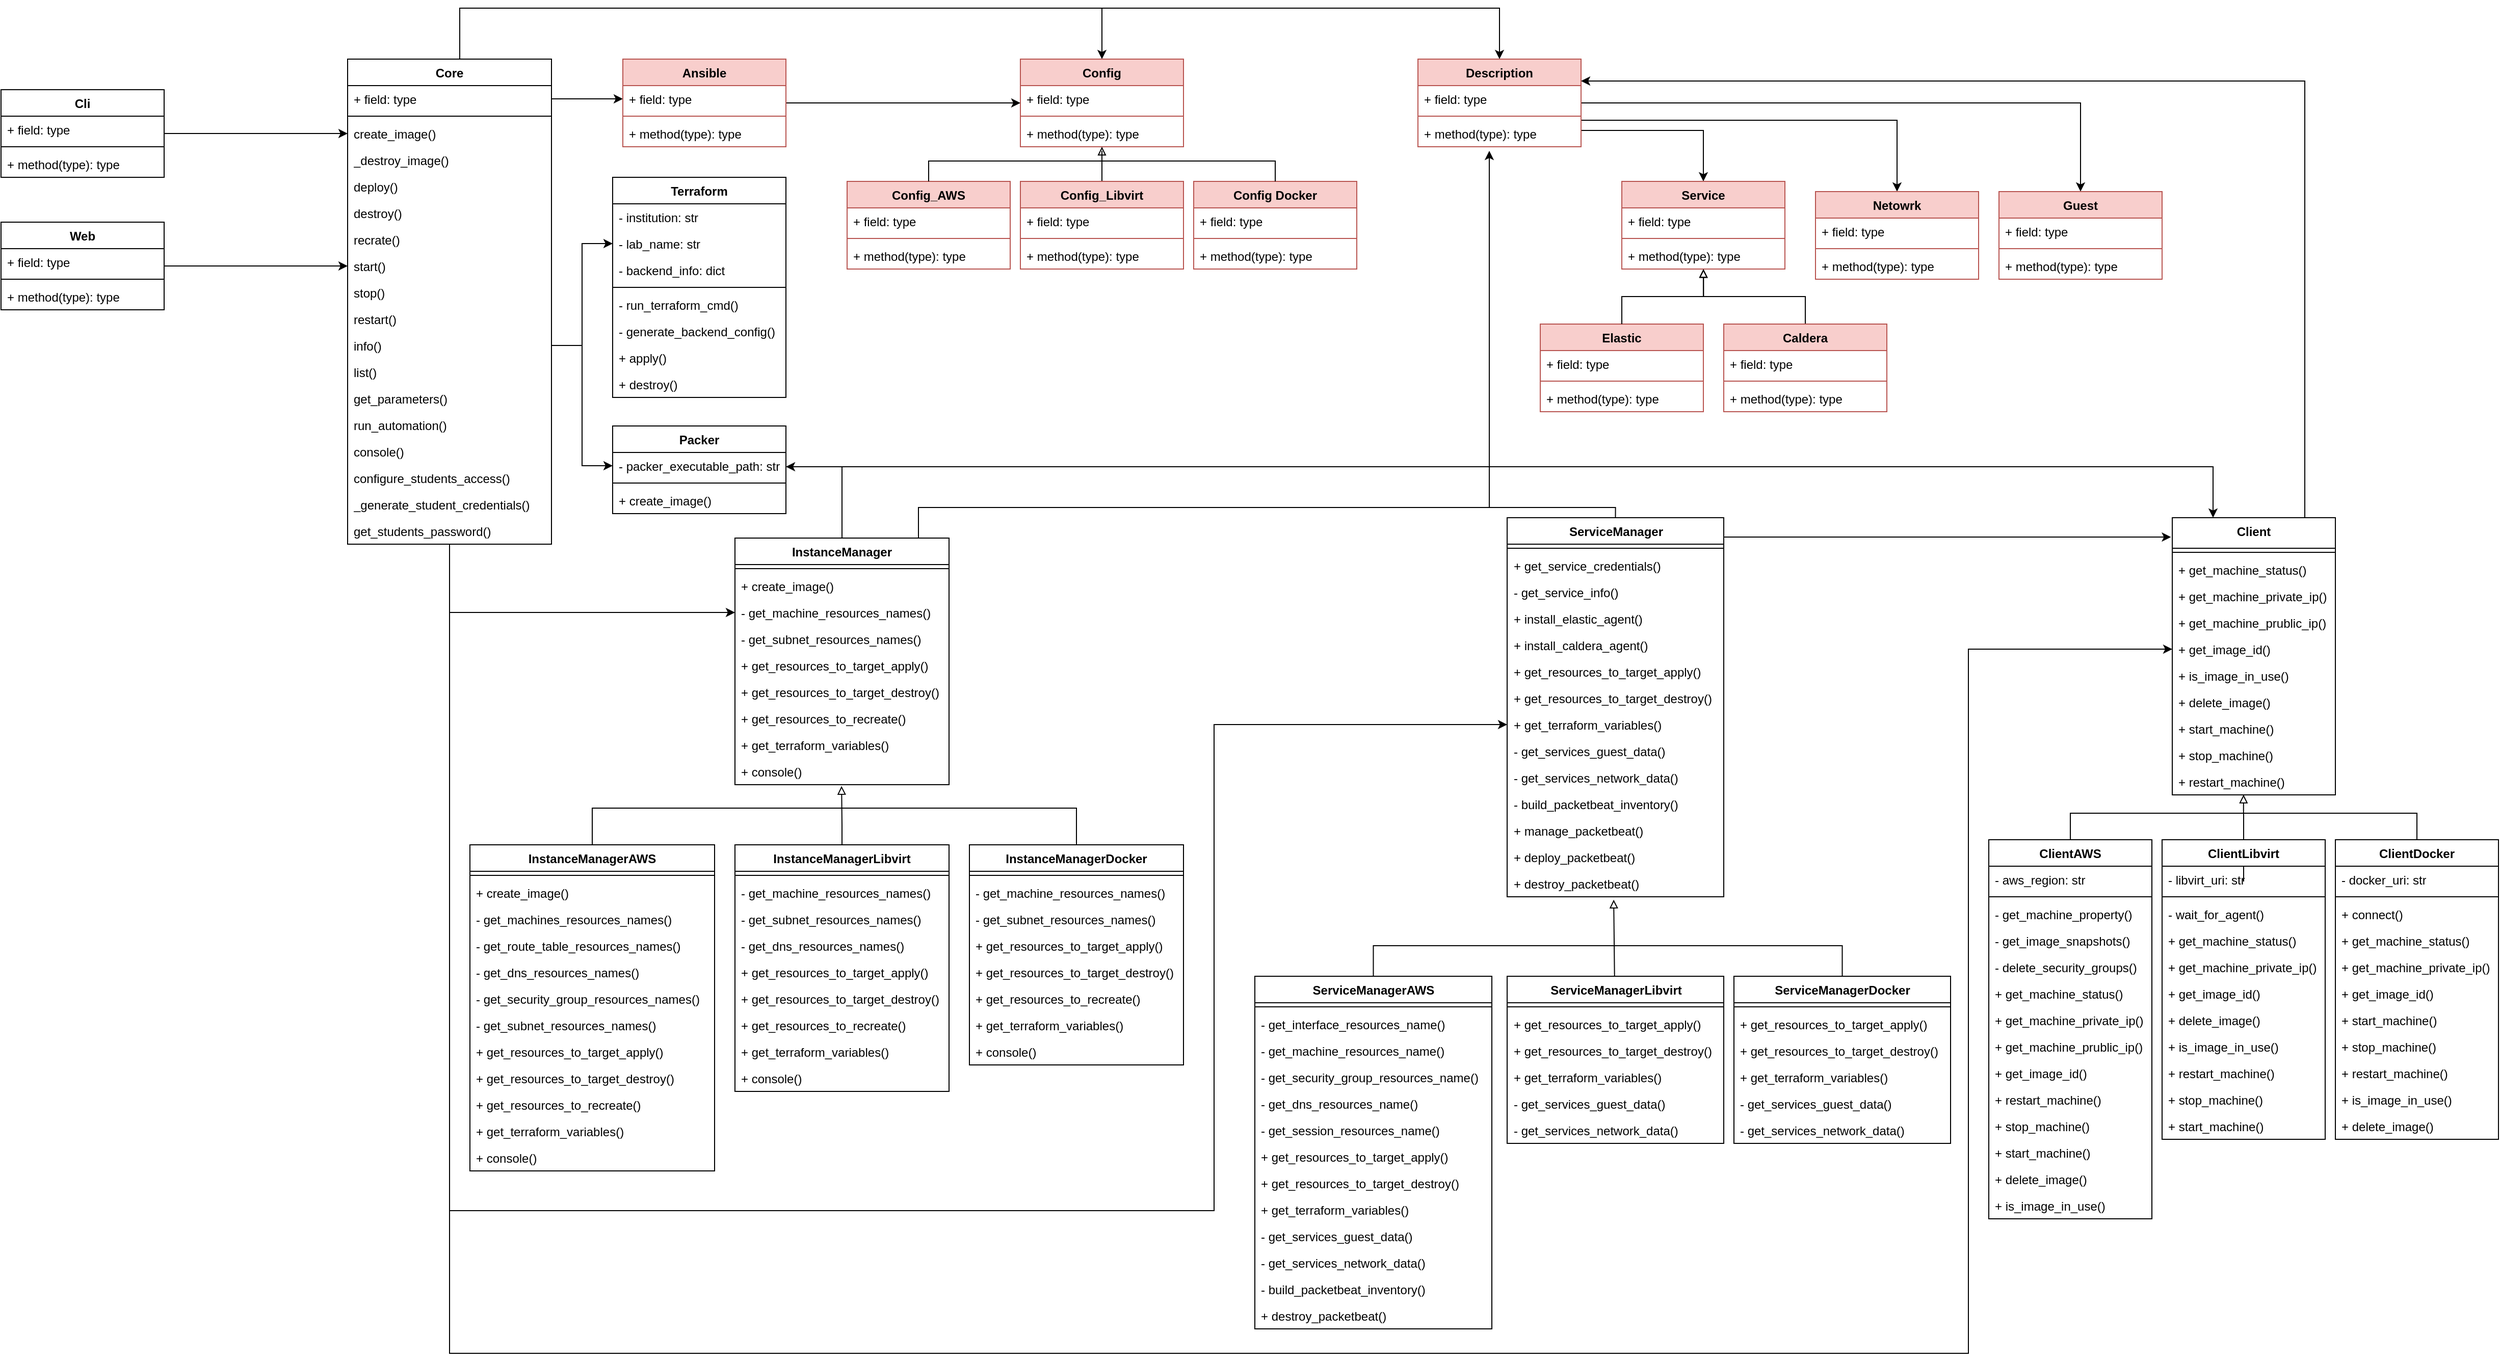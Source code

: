 <mxfile>
    <diagram id="FS4UJR_hGJNIduJ-AJcb" name="Page-1">
        <mxGraphModel dx="3879" dy="2409" grid="1" gridSize="10" guides="1" tooltips="1" connect="1" arrows="1" fold="1" page="1" pageScale="1" pageWidth="850" pageHeight="1100" math="0" shadow="0">
            <root>
                <mxCell id="0"/>
                <mxCell id="1" parent="0"/>
                <mxCell id="10" value="" style="edgeStyle=orthogonalEdgeStyle;html=1;rounded=0;curved=0;" parent="1" source="2" target="6" edge="1">
                    <mxGeometry relative="1" as="geometry">
                        <Array as="points">
                            <mxPoint x="340" y="-10"/>
                            <mxPoint x="1360" y="-10"/>
                        </Array>
                    </mxGeometry>
                </mxCell>
                <mxCell id="15" value="" style="edgeStyle=orthogonalEdgeStyle;html=1;rounded=0;curved=0;" parent="1" source="2" target="11" edge="1">
                    <mxGeometry relative="1" as="geometry">
                        <Array as="points">
                            <mxPoint x="340" y="-10"/>
                            <mxPoint x="970" y="-10"/>
                        </Array>
                    </mxGeometry>
                </mxCell>
                <mxCell id="151" style="edgeStyle=orthogonalEdgeStyle;html=1;entryX=0;entryY=0.5;entryDx=0;entryDy=0;rounded=0;" parent="1" source="2" target="72" edge="1">
                    <mxGeometry relative="1" as="geometry">
                        <Array as="points">
                            <mxPoint x="430" y="79"/>
                            <mxPoint x="430" y="79"/>
                        </Array>
                    </mxGeometry>
                </mxCell>
                <mxCell id="352" style="edgeStyle=orthogonalEdgeStyle;html=1;entryX=0;entryY=0.5;entryDx=0;entryDy=0;rounded=0;" edge="1" parent="1" source="2" target="271">
                    <mxGeometry relative="1" as="geometry"/>
                </mxCell>
                <mxCell id="353" style="edgeStyle=orthogonalEdgeStyle;html=1;entryX=0;entryY=0.5;entryDx=0;entryDy=0;rounded=0;" edge="1" parent="1" source="2" target="311">
                    <mxGeometry relative="1" as="geometry">
                        <Array as="points">
                            <mxPoint x="330" y="1170"/>
                            <mxPoint x="1080" y="1170"/>
                            <mxPoint x="1080" y="693"/>
                        </Array>
                    </mxGeometry>
                </mxCell>
                <mxCell id="356" style="edgeStyle=orthogonalEdgeStyle;html=1;entryX=0;entryY=0.5;entryDx=0;entryDy=0;rounded=0;" edge="1" parent="1" source="2" target="220">
                    <mxGeometry relative="1" as="geometry">
                        <Array as="points">
                            <mxPoint x="330" y="1310"/>
                            <mxPoint x="1820" y="1310"/>
                            <mxPoint x="1820" y="619"/>
                        </Array>
                    </mxGeometry>
                </mxCell>
                <mxCell id="2" value="Core" style="swimlane;fontStyle=1;align=center;verticalAlign=top;childLayout=stackLayout;horizontal=1;startSize=26;horizontalStack=0;resizeParent=1;resizeParentMax=0;resizeLast=0;collapsible=1;marginBottom=0;whiteSpace=wrap;html=1;" parent="1" vertex="1">
                    <mxGeometry x="230" y="40" width="200" height="476" as="geometry">
                        <mxRectangle x="260" y="40" width="70" height="30" as="alternateBounds"/>
                    </mxGeometry>
                </mxCell>
                <mxCell id="3" value="+ field: type" style="text;strokeColor=none;fillColor=none;align=left;verticalAlign=top;spacingLeft=4;spacingRight=4;overflow=hidden;rotatable=0;points=[[0,0.5],[1,0.5]];portConstraint=eastwest;whiteSpace=wrap;html=1;" parent="2" vertex="1">
                    <mxGeometry y="26" width="200" height="26" as="geometry"/>
                </mxCell>
                <mxCell id="4" value="" style="line;strokeWidth=1;fillColor=none;align=left;verticalAlign=middle;spacingTop=-1;spacingLeft=3;spacingRight=3;rotatable=0;labelPosition=right;points=[];portConstraint=eastwest;strokeColor=inherit;" parent="2" vertex="1">
                    <mxGeometry y="52" width="200" height="8" as="geometry"/>
                </mxCell>
                <mxCell id="5" value="create_image()&lt;div&gt;&lt;br&gt;&lt;/div&gt;" style="text;strokeColor=none;fillColor=none;align=left;verticalAlign=top;spacingLeft=4;spacingRight=4;overflow=hidden;rotatable=0;points=[[0,0.5],[1,0.5]];portConstraint=eastwest;whiteSpace=wrap;html=1;" parent="2" vertex="1">
                    <mxGeometry y="60" width="200" height="26" as="geometry"/>
                </mxCell>
                <mxCell id="229" value="_destroy_image()&lt;div&gt;&lt;br&gt;&lt;/div&gt;" style="text;strokeColor=none;fillColor=none;align=left;verticalAlign=top;spacingLeft=4;spacingRight=4;overflow=hidden;rotatable=0;points=[[0,0.5],[1,0.5]];portConstraint=eastwest;whiteSpace=wrap;html=1;" parent="2" vertex="1">
                    <mxGeometry y="86" width="200" height="26" as="geometry"/>
                </mxCell>
                <mxCell id="119" value="deploy()&lt;span style=&quot;font-family: monospace; font-size: 0px; text-wrap: nowrap;&quot;&gt;%3CmxGraphModel%3E%3Croot%3E%3CmxCell%20id%3D%220%22%2F%3E%3CmxCell%20id%3D%221%22%20parent%3D%220%22%2F%3E%3CmxCell%20id%3D%222%22%20value%3D%22create_images%26lt%3Bdiv%26gt%3B%26lt%3Bbr%26gt%3B%26lt%3B%2Fdiv%26gt%3B%22%20style%3D%22text%3BstrokeColor%3Dnone%3BfillColor%3Dnone%3Balign%3Dleft%3BverticalAlign%3Dtop%3BspacingLeft%3D4%3BspacingRight%3D4%3Boverflow%3Dhidden%3Brotatable%3D0%3Bpoints%3D%5B%5B0%2C0.5%5D%2C%5B1%2C0.5%5D%5D%3BportConstraint%3Deastwest%3BwhiteSpace%3Dwrap%3Bhtml%3D1%3B%22%20vertex%3D%221%22%20parent%3D%221%22%3E%3CmxGeometry%20x%3D%22260%22%20y%3D%22100%22%20width%3D%22160%22%20height%3D%2226%22%20as%3D%22geometry%22%2F%3E%3C%2FmxCell%3E%3C%2Froot%3E%3C%2FmxGraphModel%3E&lt;/span&gt;&lt;span style=&quot;font-family: monospace; font-size: 0px; text-wrap: nowrap;&quot;&gt;%3CmxGraphModel%3E%3Croot%3E%3CmxCell%20id%3D%220%22%2F%3E%3CmxCell%20id%3D%221%22%20parent%3D%220%22%2F%3E%3CmxCell%20id%3D%222%22%20value%3D%22create_images%26lt%3Bdiv%26gt%3B%26lt%3Bbr%26gt%3B%26lt%3B%2Fdiv%26gt%3B%22%20style%3D%22text%3BstrokeColor%3Dnone%3BfillColor%3Dnone%3Balign%3Dleft%3BverticalAlign%3Dtop%3BspacingLeft%3D4%3BspacingRight%3D4%3Boverflow%3Dhidden%3Brotatable%3D0%3Bpoints%3D%5B%5B0%2C0.5%5D%2C%5B1%2C0.5%5D%5D%3BportConstraint%3Deastwest%3BwhiteSpace%3Dwrap%3Bhtml%3D1%3B%22%20vertex%3D%221%22%20parent%3D%221%22%3E%3CmxGeometry%20x%3D%22260%22%20y%3D%22100%22%20width%3D%22160%22%20height%3D%2226%22%20as%3D%22geometry%22%2F%3E%3C%2FmxCell%3E%3C%2Froot%3E%3C%2FmxGraphModel%3E()&lt;/span&gt;" style="text;strokeColor=none;fillColor=none;align=left;verticalAlign=top;spacingLeft=4;spacingRight=4;overflow=hidden;rotatable=0;points=[[0,0.5],[1,0.5]];portConstraint=eastwest;whiteSpace=wrap;html=1;" parent="2" vertex="1">
                    <mxGeometry y="112" width="200" height="26" as="geometry"/>
                </mxCell>
                <mxCell id="120" value="destroy()" style="text;strokeColor=none;fillColor=none;align=left;verticalAlign=top;spacingLeft=4;spacingRight=4;overflow=hidden;rotatable=0;points=[[0,0.5],[1,0.5]];portConstraint=eastwest;whiteSpace=wrap;html=1;" parent="2" vertex="1">
                    <mxGeometry y="138" width="200" height="26" as="geometry"/>
                </mxCell>
                <mxCell id="124" value="recrate()" style="text;strokeColor=none;fillColor=none;align=left;verticalAlign=top;spacingLeft=4;spacingRight=4;overflow=hidden;rotatable=0;points=[[0,0.5],[1,0.5]];portConstraint=eastwest;whiteSpace=wrap;html=1;" parent="2" vertex="1">
                    <mxGeometry y="164" width="200" height="26" as="geometry"/>
                </mxCell>
                <mxCell id="122" value="start()" style="text;strokeColor=none;fillColor=none;align=left;verticalAlign=top;spacingLeft=4;spacingRight=4;overflow=hidden;rotatable=0;points=[[0,0.5],[1,0.5]];portConstraint=eastwest;whiteSpace=wrap;html=1;" parent="2" vertex="1">
                    <mxGeometry y="190" width="200" height="26" as="geometry"/>
                </mxCell>
                <mxCell id="121" value="stop()" style="text;strokeColor=none;fillColor=none;align=left;verticalAlign=top;spacingLeft=4;spacingRight=4;overflow=hidden;rotatable=0;points=[[0,0.5],[1,0.5]];portConstraint=eastwest;whiteSpace=wrap;html=1;" parent="2" vertex="1">
                    <mxGeometry y="216" width="200" height="26" as="geometry"/>
                </mxCell>
                <mxCell id="123" value="restart()" style="text;strokeColor=none;fillColor=none;align=left;verticalAlign=top;spacingLeft=4;spacingRight=4;overflow=hidden;rotatable=0;points=[[0,0.5],[1,0.5]];portConstraint=eastwest;whiteSpace=wrap;html=1;" parent="2" vertex="1">
                    <mxGeometry y="242" width="200" height="26" as="geometry"/>
                </mxCell>
                <mxCell id="126" value="info()" style="text;strokeColor=none;fillColor=none;align=left;verticalAlign=top;spacingLeft=4;spacingRight=4;overflow=hidden;rotatable=0;points=[[0,0.5],[1,0.5]];portConstraint=eastwest;whiteSpace=wrap;html=1;" parent="2" vertex="1">
                    <mxGeometry y="268" width="200" height="26" as="geometry"/>
                </mxCell>
                <mxCell id="125" value="list()" style="text;strokeColor=none;fillColor=none;align=left;verticalAlign=top;spacingLeft=4;spacingRight=4;overflow=hidden;rotatable=0;points=[[0,0.5],[1,0.5]];portConstraint=eastwest;whiteSpace=wrap;html=1;" parent="2" vertex="1">
                    <mxGeometry y="294" width="200" height="26" as="geometry"/>
                </mxCell>
                <mxCell id="130" value="get_parameters()" style="text;strokeColor=none;fillColor=none;align=left;verticalAlign=top;spacingLeft=4;spacingRight=4;overflow=hidden;rotatable=0;points=[[0,0.5],[1,0.5]];portConstraint=eastwest;whiteSpace=wrap;html=1;" parent="2" vertex="1">
                    <mxGeometry y="320" width="200" height="26" as="geometry"/>
                </mxCell>
                <mxCell id="127" value="run_automation()" style="text;strokeColor=none;fillColor=none;align=left;verticalAlign=top;spacingLeft=4;spacingRight=4;overflow=hidden;rotatable=0;points=[[0,0.5],[1,0.5]];portConstraint=eastwest;whiteSpace=wrap;html=1;" parent="2" vertex="1">
                    <mxGeometry y="346" width="200" height="26" as="geometry"/>
                </mxCell>
                <mxCell id="129" value="console()" style="text;strokeColor=none;fillColor=none;align=left;verticalAlign=top;spacingLeft=4;spacingRight=4;overflow=hidden;rotatable=0;points=[[0,0.5],[1,0.5]];portConstraint=eastwest;whiteSpace=wrap;html=1;" parent="2" vertex="1">
                    <mxGeometry y="372" width="200" height="26" as="geometry"/>
                </mxCell>
                <mxCell id="230" value="configure_students_access()" style="text;strokeColor=none;fillColor=none;align=left;verticalAlign=top;spacingLeft=4;spacingRight=4;overflow=hidden;rotatable=0;points=[[0,0.5],[1,0.5]];portConstraint=eastwest;whiteSpace=wrap;html=1;" vertex="1" parent="2">
                    <mxGeometry y="398" width="200" height="26" as="geometry"/>
                </mxCell>
                <mxCell id="231" value="_generate_student_credentials()" style="text;strokeColor=none;fillColor=none;align=left;verticalAlign=top;spacingLeft=4;spacingRight=4;overflow=hidden;rotatable=0;points=[[0,0.5],[1,0.5]];portConstraint=eastwest;whiteSpace=wrap;html=1;" vertex="1" parent="2">
                    <mxGeometry y="424" width="200" height="26" as="geometry"/>
                </mxCell>
                <mxCell id="232" value="get_students_password()" style="text;strokeColor=none;fillColor=none;align=left;verticalAlign=top;spacingLeft=4;spacingRight=4;overflow=hidden;rotatable=0;points=[[0,0.5],[1,0.5]];portConstraint=eastwest;whiteSpace=wrap;html=1;" vertex="1" parent="2">
                    <mxGeometry y="450" width="200" height="26" as="geometry"/>
                </mxCell>
                <mxCell id="37" value="" style="edgeStyle=orthogonalEdgeStyle;html=1;rounded=0;curved=0;" parent="1" source="6" target="33" edge="1">
                    <mxGeometry relative="1" as="geometry">
                        <Array as="points">
                            <mxPoint x="1560" y="110"/>
                        </Array>
                    </mxGeometry>
                </mxCell>
                <mxCell id="47" value="" style="edgeStyle=orthogonalEdgeStyle;html=1;rounded=0;curved=0;" parent="1" source="6" target="43" edge="1">
                    <mxGeometry relative="1" as="geometry"/>
                </mxCell>
                <mxCell id="52" value="" style="edgeStyle=orthogonalEdgeStyle;html=1;exitX=1;exitY=0.5;exitDx=0;exitDy=0;rounded=0;curved=0;entryX=0.5;entryY=0;entryDx=0;entryDy=0;" parent="1" source="9" target="48" edge="1">
                    <mxGeometry relative="1" as="geometry">
                        <Array as="points">
                            <mxPoint x="1440" y="100"/>
                            <mxPoint x="1750" y="100"/>
                        </Array>
                    </mxGeometry>
                </mxCell>
                <mxCell id="6" value="Description" style="swimlane;fontStyle=1;align=center;verticalAlign=top;childLayout=stackLayout;horizontal=1;startSize=26;horizontalStack=0;resizeParent=1;resizeParentMax=0;resizeLast=0;collapsible=1;marginBottom=0;whiteSpace=wrap;html=1;fillColor=#f8cecc;strokeColor=#b85450;" parent="1" vertex="1">
                    <mxGeometry x="1280" y="40" width="160" height="86" as="geometry"/>
                </mxCell>
                <mxCell id="7" value="+ field: type" style="text;strokeColor=none;fillColor=none;align=left;verticalAlign=top;spacingLeft=4;spacingRight=4;overflow=hidden;rotatable=0;points=[[0,0.5],[1,0.5]];portConstraint=eastwest;whiteSpace=wrap;html=1;" parent="6" vertex="1">
                    <mxGeometry y="26" width="160" height="26" as="geometry"/>
                </mxCell>
                <mxCell id="8" value="" style="line;strokeWidth=1;fillColor=none;align=left;verticalAlign=middle;spacingTop=-1;spacingLeft=3;spacingRight=3;rotatable=0;labelPosition=right;points=[];portConstraint=eastwest;strokeColor=inherit;" parent="6" vertex="1">
                    <mxGeometry y="52" width="160" height="8" as="geometry"/>
                </mxCell>
                <mxCell id="9" value="+ method(type): type" style="text;strokeColor=none;fillColor=none;align=left;verticalAlign=top;spacingLeft=4;spacingRight=4;overflow=hidden;rotatable=0;points=[[0,0.5],[1,0.5]];portConstraint=eastwest;whiteSpace=wrap;html=1;" parent="6" vertex="1">
                    <mxGeometry y="60" width="160" height="26" as="geometry"/>
                </mxCell>
                <mxCell id="11" value="Config" style="swimlane;fontStyle=1;align=center;verticalAlign=top;childLayout=stackLayout;horizontal=1;startSize=26;horizontalStack=0;resizeParent=1;resizeParentMax=0;resizeLast=0;collapsible=1;marginBottom=0;whiteSpace=wrap;html=1;fillColor=#f8cecc;strokeColor=#b85450;" parent="1" vertex="1">
                    <mxGeometry x="890" y="40" width="160" height="86" as="geometry"/>
                </mxCell>
                <mxCell id="12" value="+ field: type" style="text;strokeColor=none;fillColor=none;align=left;verticalAlign=top;spacingLeft=4;spacingRight=4;overflow=hidden;rotatable=0;points=[[0,0.5],[1,0.5]];portConstraint=eastwest;whiteSpace=wrap;html=1;" parent="11" vertex="1">
                    <mxGeometry y="26" width="160" height="26" as="geometry"/>
                </mxCell>
                <mxCell id="13" value="" style="line;strokeWidth=1;fillColor=none;align=left;verticalAlign=middle;spacingTop=-1;spacingLeft=3;spacingRight=3;rotatable=0;labelPosition=right;points=[];portConstraint=eastwest;strokeColor=inherit;" parent="11" vertex="1">
                    <mxGeometry y="52" width="160" height="8" as="geometry"/>
                </mxCell>
                <mxCell id="14" value="+ method(type): type" style="text;strokeColor=none;fillColor=none;align=left;verticalAlign=top;spacingLeft=4;spacingRight=4;overflow=hidden;rotatable=0;points=[[0,0.5],[1,0.5]];portConstraint=eastwest;whiteSpace=wrap;html=1;" parent="11" vertex="1">
                    <mxGeometry y="60" width="160" height="26" as="geometry"/>
                </mxCell>
                <mxCell id="17" value="Config_AWS" style="swimlane;fontStyle=1;align=center;verticalAlign=top;childLayout=stackLayout;horizontal=1;startSize=26;horizontalStack=0;resizeParent=1;resizeParentMax=0;resizeLast=0;collapsible=1;marginBottom=0;whiteSpace=wrap;html=1;fillColor=#f8cecc;strokeColor=#b85450;" parent="1" vertex="1">
                    <mxGeometry x="720" y="160" width="160" height="86" as="geometry"/>
                </mxCell>
                <mxCell id="18" value="+ field: type" style="text;strokeColor=none;fillColor=none;align=left;verticalAlign=top;spacingLeft=4;spacingRight=4;overflow=hidden;rotatable=0;points=[[0,0.5],[1,0.5]];portConstraint=eastwest;whiteSpace=wrap;html=1;" parent="17" vertex="1">
                    <mxGeometry y="26" width="160" height="26" as="geometry"/>
                </mxCell>
                <mxCell id="19" value="" style="line;strokeWidth=1;fillColor=none;align=left;verticalAlign=middle;spacingTop=-1;spacingLeft=3;spacingRight=3;rotatable=0;labelPosition=right;points=[];portConstraint=eastwest;strokeColor=inherit;" parent="17" vertex="1">
                    <mxGeometry y="52" width="160" height="8" as="geometry"/>
                </mxCell>
                <mxCell id="20" value="+ method(type): type" style="text;strokeColor=none;fillColor=none;align=left;verticalAlign=top;spacingLeft=4;spacingRight=4;overflow=hidden;rotatable=0;points=[[0,0.5],[1,0.5]];portConstraint=eastwest;whiteSpace=wrap;html=1;" parent="17" vertex="1">
                    <mxGeometry y="60" width="160" height="26" as="geometry"/>
                </mxCell>
                <mxCell id="61" style="edgeStyle=orthogonalEdgeStyle;html=1;rounded=0;endArrow=block;endFill=0;entryX=0.5;entryY=1;entryDx=0;entryDy=0;" parent="1" source="22" target="11" edge="1">
                    <mxGeometry relative="1" as="geometry">
                        <mxPoint x="970" y="120" as="targetPoint"/>
                    </mxGeometry>
                </mxCell>
                <mxCell id="22" value="Config_Libvirt" style="swimlane;fontStyle=1;align=center;verticalAlign=top;childLayout=stackLayout;horizontal=1;startSize=26;horizontalStack=0;resizeParent=1;resizeParentMax=0;resizeLast=0;collapsible=1;marginBottom=0;whiteSpace=wrap;html=1;fillColor=#f8cecc;strokeColor=#b85450;" parent="1" vertex="1">
                    <mxGeometry x="890" y="160" width="160" height="86" as="geometry"/>
                </mxCell>
                <mxCell id="23" value="+ field: type" style="text;strokeColor=none;fillColor=none;align=left;verticalAlign=top;spacingLeft=4;spacingRight=4;overflow=hidden;rotatable=0;points=[[0,0.5],[1,0.5]];portConstraint=eastwest;whiteSpace=wrap;html=1;" parent="22" vertex="1">
                    <mxGeometry y="26" width="160" height="26" as="geometry"/>
                </mxCell>
                <mxCell id="24" value="" style="line;strokeWidth=1;fillColor=none;align=left;verticalAlign=middle;spacingTop=-1;spacingLeft=3;spacingRight=3;rotatable=0;labelPosition=right;points=[];portConstraint=eastwest;strokeColor=inherit;" parent="22" vertex="1">
                    <mxGeometry y="52" width="160" height="8" as="geometry"/>
                </mxCell>
                <mxCell id="25" value="+ method(type): type" style="text;strokeColor=none;fillColor=none;align=left;verticalAlign=top;spacingLeft=4;spacingRight=4;overflow=hidden;rotatable=0;points=[[0,0.5],[1,0.5]];portConstraint=eastwest;whiteSpace=wrap;html=1;" parent="22" vertex="1">
                    <mxGeometry y="60" width="160" height="26" as="geometry"/>
                </mxCell>
                <mxCell id="28" value="Config Docker" style="swimlane;fontStyle=1;align=center;verticalAlign=top;childLayout=stackLayout;horizontal=1;startSize=26;horizontalStack=0;resizeParent=1;resizeParentMax=0;resizeLast=0;collapsible=1;marginBottom=0;whiteSpace=wrap;html=1;fillColor=#f8cecc;strokeColor=#b85450;" parent="1" vertex="1">
                    <mxGeometry x="1060" y="160" width="160" height="86" as="geometry"/>
                </mxCell>
                <mxCell id="29" value="+ field: type" style="text;strokeColor=none;fillColor=none;align=left;verticalAlign=top;spacingLeft=4;spacingRight=4;overflow=hidden;rotatable=0;points=[[0,0.5],[1,0.5]];portConstraint=eastwest;whiteSpace=wrap;html=1;" parent="28" vertex="1">
                    <mxGeometry y="26" width="160" height="26" as="geometry"/>
                </mxCell>
                <mxCell id="30" value="" style="line;strokeWidth=1;fillColor=none;align=left;verticalAlign=middle;spacingTop=-1;spacingLeft=3;spacingRight=3;rotatable=0;labelPosition=right;points=[];portConstraint=eastwest;strokeColor=inherit;" parent="28" vertex="1">
                    <mxGeometry y="52" width="160" height="8" as="geometry"/>
                </mxCell>
                <mxCell id="31" value="+ method(type): type" style="text;strokeColor=none;fillColor=none;align=left;verticalAlign=top;spacingLeft=4;spacingRight=4;overflow=hidden;rotatable=0;points=[[0,0.5],[1,0.5]];portConstraint=eastwest;whiteSpace=wrap;html=1;" parent="28" vertex="1">
                    <mxGeometry y="60" width="160" height="26" as="geometry"/>
                </mxCell>
                <mxCell id="33" value="Service" style="swimlane;fontStyle=1;align=center;verticalAlign=top;childLayout=stackLayout;horizontal=1;startSize=26;horizontalStack=0;resizeParent=1;resizeParentMax=0;resizeLast=0;collapsible=1;marginBottom=0;whiteSpace=wrap;html=1;fillColor=#f8cecc;strokeColor=#b85450;" parent="1" vertex="1">
                    <mxGeometry x="1480" y="160" width="160" height="86" as="geometry"/>
                </mxCell>
                <mxCell id="34" value="+ field: type" style="text;strokeColor=none;fillColor=none;align=left;verticalAlign=top;spacingLeft=4;spacingRight=4;overflow=hidden;rotatable=0;points=[[0,0.5],[1,0.5]];portConstraint=eastwest;whiteSpace=wrap;html=1;" parent="33" vertex="1">
                    <mxGeometry y="26" width="160" height="26" as="geometry"/>
                </mxCell>
                <mxCell id="35" value="" style="line;strokeWidth=1;fillColor=none;align=left;verticalAlign=middle;spacingTop=-1;spacingLeft=3;spacingRight=3;rotatable=0;labelPosition=right;points=[];portConstraint=eastwest;strokeColor=inherit;" parent="33" vertex="1">
                    <mxGeometry y="52" width="160" height="8" as="geometry"/>
                </mxCell>
                <mxCell id="36" value="+ method(type): type" style="text;strokeColor=none;fillColor=none;align=left;verticalAlign=top;spacingLeft=4;spacingRight=4;overflow=hidden;rotatable=0;points=[[0,0.5],[1,0.5]];portConstraint=eastwest;whiteSpace=wrap;html=1;" parent="33" vertex="1">
                    <mxGeometry y="60" width="160" height="26" as="geometry"/>
                </mxCell>
                <mxCell id="38" value="Elastic" style="swimlane;fontStyle=1;align=center;verticalAlign=top;childLayout=stackLayout;horizontal=1;startSize=26;horizontalStack=0;resizeParent=1;resizeParentMax=0;resizeLast=0;collapsible=1;marginBottom=0;whiteSpace=wrap;html=1;fillColor=#f8cecc;strokeColor=#b85450;" parent="1" vertex="1">
                    <mxGeometry x="1400" y="300" width="160" height="86" as="geometry"/>
                </mxCell>
                <mxCell id="39" value="+ field: type" style="text;strokeColor=none;fillColor=none;align=left;verticalAlign=top;spacingLeft=4;spacingRight=4;overflow=hidden;rotatable=0;points=[[0,0.5],[1,0.5]];portConstraint=eastwest;whiteSpace=wrap;html=1;" parent="38" vertex="1">
                    <mxGeometry y="26" width="160" height="26" as="geometry"/>
                </mxCell>
                <mxCell id="40" value="" style="line;strokeWidth=1;fillColor=none;align=left;verticalAlign=middle;spacingTop=-1;spacingLeft=3;spacingRight=3;rotatable=0;labelPosition=right;points=[];portConstraint=eastwest;strokeColor=inherit;" parent="38" vertex="1">
                    <mxGeometry y="52" width="160" height="8" as="geometry"/>
                </mxCell>
                <mxCell id="41" value="+ method(type): type" style="text;strokeColor=none;fillColor=none;align=left;verticalAlign=top;spacingLeft=4;spacingRight=4;overflow=hidden;rotatable=0;points=[[0,0.5],[1,0.5]];portConstraint=eastwest;whiteSpace=wrap;html=1;" parent="38" vertex="1">
                    <mxGeometry y="60" width="160" height="26" as="geometry"/>
                </mxCell>
                <mxCell id="43" value="Guest" style="swimlane;fontStyle=1;align=center;verticalAlign=top;childLayout=stackLayout;horizontal=1;startSize=26;horizontalStack=0;resizeParent=1;resizeParentMax=0;resizeLast=0;collapsible=1;marginBottom=0;whiteSpace=wrap;html=1;fillColor=#f8cecc;strokeColor=#b85450;" parent="1" vertex="1">
                    <mxGeometry x="1850" y="170" width="160" height="86" as="geometry"/>
                </mxCell>
                <mxCell id="44" value="+ field: type" style="text;strokeColor=none;fillColor=none;align=left;verticalAlign=top;spacingLeft=4;spacingRight=4;overflow=hidden;rotatable=0;points=[[0,0.5],[1,0.5]];portConstraint=eastwest;whiteSpace=wrap;html=1;" parent="43" vertex="1">
                    <mxGeometry y="26" width="160" height="26" as="geometry"/>
                </mxCell>
                <mxCell id="45" value="" style="line;strokeWidth=1;fillColor=none;align=left;verticalAlign=middle;spacingTop=-1;spacingLeft=3;spacingRight=3;rotatable=0;labelPosition=right;points=[];portConstraint=eastwest;strokeColor=inherit;" parent="43" vertex="1">
                    <mxGeometry y="52" width="160" height="8" as="geometry"/>
                </mxCell>
                <mxCell id="46" value="+ method(type): type" style="text;strokeColor=none;fillColor=none;align=left;verticalAlign=top;spacingLeft=4;spacingRight=4;overflow=hidden;rotatable=0;points=[[0,0.5],[1,0.5]];portConstraint=eastwest;whiteSpace=wrap;html=1;" parent="43" vertex="1">
                    <mxGeometry y="60" width="160" height="26" as="geometry"/>
                </mxCell>
                <mxCell id="48" value="Netowrk" style="swimlane;fontStyle=1;align=center;verticalAlign=top;childLayout=stackLayout;horizontal=1;startSize=26;horizontalStack=0;resizeParent=1;resizeParentMax=0;resizeLast=0;collapsible=1;marginBottom=0;whiteSpace=wrap;html=1;fillColor=#f8cecc;strokeColor=#b85450;" parent="1" vertex="1">
                    <mxGeometry x="1670" y="170" width="160" height="86" as="geometry"/>
                </mxCell>
                <mxCell id="49" value="+ field: type" style="text;strokeColor=none;fillColor=none;align=left;verticalAlign=top;spacingLeft=4;spacingRight=4;overflow=hidden;rotatable=0;points=[[0,0.5],[1,0.5]];portConstraint=eastwest;whiteSpace=wrap;html=1;" parent="48" vertex="1">
                    <mxGeometry y="26" width="160" height="26" as="geometry"/>
                </mxCell>
                <mxCell id="50" value="" style="line;strokeWidth=1;fillColor=none;align=left;verticalAlign=middle;spacingTop=-1;spacingLeft=3;spacingRight=3;rotatable=0;labelPosition=right;points=[];portConstraint=eastwest;strokeColor=inherit;" parent="48" vertex="1">
                    <mxGeometry y="52" width="160" height="8" as="geometry"/>
                </mxCell>
                <mxCell id="51" value="+ method(type): type" style="text;strokeColor=none;fillColor=none;align=left;verticalAlign=top;spacingLeft=4;spacingRight=4;overflow=hidden;rotatable=0;points=[[0,0.5],[1,0.5]];portConstraint=eastwest;whiteSpace=wrap;html=1;" parent="48" vertex="1">
                    <mxGeometry y="60" width="160" height="26" as="geometry"/>
                </mxCell>
                <mxCell id="57" style="edgeStyle=orthogonalEdgeStyle;html=1;endArrow=block;endFill=0;rounded=0;curved=0;" parent="1" source="53" target="33" edge="1">
                    <mxGeometry relative="1" as="geometry"/>
                </mxCell>
                <mxCell id="53" value="Caldera" style="swimlane;fontStyle=1;align=center;verticalAlign=top;childLayout=stackLayout;horizontal=1;startSize=26;horizontalStack=0;resizeParent=1;resizeParentMax=0;resizeLast=0;collapsible=1;marginBottom=0;whiteSpace=wrap;html=1;fillColor=#f8cecc;strokeColor=#b85450;" parent="1" vertex="1">
                    <mxGeometry x="1580" y="300" width="160" height="86" as="geometry"/>
                </mxCell>
                <mxCell id="54" value="+ field: type" style="text;strokeColor=none;fillColor=none;align=left;verticalAlign=top;spacingLeft=4;spacingRight=4;overflow=hidden;rotatable=0;points=[[0,0.5],[1,0.5]];portConstraint=eastwest;whiteSpace=wrap;html=1;" parent="53" vertex="1">
                    <mxGeometry y="26" width="160" height="26" as="geometry"/>
                </mxCell>
                <mxCell id="55" value="" style="line;strokeWidth=1;fillColor=none;align=left;verticalAlign=middle;spacingTop=-1;spacingLeft=3;spacingRight=3;rotatable=0;labelPosition=right;points=[];portConstraint=eastwest;strokeColor=inherit;" parent="53" vertex="1">
                    <mxGeometry y="52" width="160" height="8" as="geometry"/>
                </mxCell>
                <mxCell id="56" value="+ method(type): type" style="text;strokeColor=none;fillColor=none;align=left;verticalAlign=top;spacingLeft=4;spacingRight=4;overflow=hidden;rotatable=0;points=[[0,0.5],[1,0.5]];portConstraint=eastwest;whiteSpace=wrap;html=1;" parent="53" vertex="1">
                    <mxGeometry y="60" width="160" height="26" as="geometry"/>
                </mxCell>
                <mxCell id="59" style="edgeStyle=orthogonalEdgeStyle;html=1;entryX=0.501;entryY=1.003;entryDx=0;entryDy=0;entryPerimeter=0;endArrow=block;endFill=0;rounded=0;curved=0;" parent="1" source="38" target="36" edge="1">
                    <mxGeometry relative="1" as="geometry"/>
                </mxCell>
                <mxCell id="62" style="edgeStyle=orthogonalEdgeStyle;html=1;endArrow=none;endFill=0;rounded=0;curved=0;" parent="1" source="28" edge="1">
                    <mxGeometry relative="1" as="geometry">
                        <mxPoint x="970" y="130" as="targetPoint"/>
                        <Array as="points">
                            <mxPoint x="1140" y="140"/>
                            <mxPoint x="970" y="140"/>
                        </Array>
                    </mxGeometry>
                </mxCell>
                <mxCell id="63" style="edgeStyle=orthogonalEdgeStyle;html=1;endArrow=none;endFill=0;rounded=0;curved=0;" parent="1" source="17" edge="1">
                    <mxGeometry relative="1" as="geometry">
                        <mxPoint x="970" y="140" as="targetPoint"/>
                        <Array as="points">
                            <mxPoint x="800" y="140"/>
                        </Array>
                    </mxGeometry>
                </mxCell>
                <mxCell id="77" style="edgeStyle=orthogonalEdgeStyle;html=1;rounded=0;" parent="1" source="71" target="11" edge="1">
                    <mxGeometry relative="1" as="geometry"/>
                </mxCell>
                <mxCell id="71" value="Ansible" style="swimlane;fontStyle=1;align=center;verticalAlign=top;childLayout=stackLayout;horizontal=1;startSize=26;horizontalStack=0;resizeParent=1;resizeParentMax=0;resizeLast=0;collapsible=1;marginBottom=0;whiteSpace=wrap;html=1;fillColor=#f8cecc;strokeColor=#b85450;" parent="1" vertex="1">
                    <mxGeometry x="500" y="40" width="160" height="86" as="geometry"/>
                </mxCell>
                <mxCell id="72" value="+ field: type" style="text;strokeColor=none;fillColor=none;align=left;verticalAlign=top;spacingLeft=4;spacingRight=4;overflow=hidden;rotatable=0;points=[[0,0.5],[1,0.5]];portConstraint=eastwest;whiteSpace=wrap;html=1;" parent="71" vertex="1">
                    <mxGeometry y="26" width="160" height="26" as="geometry"/>
                </mxCell>
                <mxCell id="73" value="" style="line;strokeWidth=1;fillColor=none;align=left;verticalAlign=middle;spacingTop=-1;spacingLeft=3;spacingRight=3;rotatable=0;labelPosition=right;points=[];portConstraint=eastwest;strokeColor=inherit;" parent="71" vertex="1">
                    <mxGeometry y="52" width="160" height="8" as="geometry"/>
                </mxCell>
                <mxCell id="74" value="+ method(type): type" style="text;strokeColor=none;fillColor=none;align=left;verticalAlign=top;spacingLeft=4;spacingRight=4;overflow=hidden;rotatable=0;points=[[0,0.5],[1,0.5]];portConstraint=eastwest;whiteSpace=wrap;html=1;" parent="71" vertex="1">
                    <mxGeometry y="60" width="160" height="26" as="geometry"/>
                </mxCell>
                <mxCell id="83" value="Terraform" style="swimlane;fontStyle=1;align=center;verticalAlign=top;childLayout=stackLayout;horizontal=1;startSize=26;horizontalStack=0;resizeParent=1;resizeParentMax=0;resizeLast=0;collapsible=1;marginBottom=0;whiteSpace=wrap;html=1;" parent="1" vertex="1">
                    <mxGeometry x="490" y="156" width="170" height="216" as="geometry"/>
                </mxCell>
                <mxCell id="84" value="- institution: str&lt;div&gt;&lt;br&gt;&lt;/div&gt;" style="text;strokeColor=none;fillColor=none;align=left;verticalAlign=top;spacingLeft=4;spacingRight=4;overflow=hidden;rotatable=0;points=[[0,0.5],[1,0.5]];portConstraint=eastwest;whiteSpace=wrap;html=1;" parent="83" vertex="1">
                    <mxGeometry y="26" width="170" height="26" as="geometry"/>
                </mxCell>
                <mxCell id="211" value="- lab_name: str&lt;div&gt;&lt;br&gt;&lt;/div&gt;" style="text;strokeColor=none;fillColor=none;align=left;verticalAlign=top;spacingLeft=4;spacingRight=4;overflow=hidden;rotatable=0;points=[[0,0.5],[1,0.5]];portConstraint=eastwest;whiteSpace=wrap;html=1;" parent="83" vertex="1">
                    <mxGeometry y="52" width="170" height="26" as="geometry"/>
                </mxCell>
                <mxCell id="212" value="&lt;div&gt;- backend_info: dict&lt;/div&gt;" style="text;strokeColor=none;fillColor=none;align=left;verticalAlign=top;spacingLeft=4;spacingRight=4;overflow=hidden;rotatable=0;points=[[0,0.5],[1,0.5]];portConstraint=eastwest;whiteSpace=wrap;html=1;" parent="83" vertex="1">
                    <mxGeometry y="78" width="170" height="26" as="geometry"/>
                </mxCell>
                <mxCell id="85" value="" style="line;strokeWidth=1;fillColor=none;align=left;verticalAlign=middle;spacingTop=-1;spacingLeft=3;spacingRight=3;rotatable=0;labelPosition=right;points=[];portConstraint=eastwest;strokeColor=inherit;" parent="83" vertex="1">
                    <mxGeometry y="104" width="170" height="8" as="geometry"/>
                </mxCell>
                <mxCell id="86" value="- run_terraform_cmd()" style="text;strokeColor=none;fillColor=none;align=left;verticalAlign=top;spacingLeft=4;spacingRight=4;overflow=hidden;rotatable=0;points=[[0,0.5],[1,0.5]];portConstraint=eastwest;whiteSpace=wrap;html=1;" parent="83" vertex="1">
                    <mxGeometry y="112" width="170" height="26" as="geometry"/>
                </mxCell>
                <mxCell id="136" value="- generate_backend_config()" style="text;strokeColor=none;fillColor=none;align=left;verticalAlign=top;spacingLeft=4;spacingRight=4;overflow=hidden;rotatable=0;points=[[0,0.5],[1,0.5]];portConstraint=eastwest;whiteSpace=wrap;html=1;" parent="83" vertex="1">
                    <mxGeometry y="138" width="170" height="26" as="geometry"/>
                </mxCell>
                <mxCell id="213" value="+ apply()" style="text;strokeColor=none;fillColor=none;align=left;verticalAlign=top;spacingLeft=4;spacingRight=4;overflow=hidden;rotatable=0;points=[[0,0.5],[1,0.5]];portConstraint=eastwest;whiteSpace=wrap;html=1;" parent="83" vertex="1">
                    <mxGeometry y="164" width="170" height="26" as="geometry"/>
                </mxCell>
                <mxCell id="214" value="+ destroy()" style="text;strokeColor=none;fillColor=none;align=left;verticalAlign=top;spacingLeft=4;spacingRight=4;overflow=hidden;rotatable=0;points=[[0,0.5],[1,0.5]];portConstraint=eastwest;whiteSpace=wrap;html=1;" parent="83" vertex="1">
                    <mxGeometry y="190" width="170" height="26" as="geometry"/>
                </mxCell>
                <mxCell id="264" style="edgeStyle=orthogonalEdgeStyle;html=1;entryX=1;entryY=0.25;entryDx=0;entryDy=0;rounded=0;" edge="1" parent="1" target="6">
                    <mxGeometry relative="1" as="geometry">
                        <mxPoint x="2150" y="490" as="sourcePoint"/>
                        <mxPoint x="1450" y="61.5" as="targetPoint"/>
                        <Array as="points">
                            <mxPoint x="2150" y="62"/>
                        </Array>
                    </mxGeometry>
                </mxCell>
                <mxCell id="88" value="&lt;div&gt;&lt;span style=&quot;background-color: transparent;&quot;&gt;Client&lt;/span&gt;&lt;br&gt;&lt;/div&gt;" style="swimlane;fontStyle=1;align=center;verticalAlign=top;childLayout=stackLayout;horizontal=1;startSize=30;horizontalStack=0;resizeParent=1;resizeParentMax=0;resizeLast=0;collapsible=1;marginBottom=0;whiteSpace=wrap;html=1;" parent="1" vertex="1">
                    <mxGeometry x="2020" y="490" width="160" height="272" as="geometry"/>
                </mxCell>
                <mxCell id="90" value="" style="line;strokeWidth=1;fillColor=none;align=left;verticalAlign=middle;spacingTop=-1;spacingLeft=3;spacingRight=3;rotatable=0;labelPosition=right;points=[];portConstraint=eastwest;strokeColor=inherit;" parent="88" vertex="1">
                    <mxGeometry y="30" width="160" height="8" as="geometry"/>
                </mxCell>
                <mxCell id="215" value="+ get_machine_status()" style="text;strokeColor=none;fillColor=none;align=left;verticalAlign=top;spacingLeft=4;spacingRight=4;overflow=hidden;rotatable=0;points=[[0,0.5],[1,0.5]];portConstraint=eastwest;whiteSpace=wrap;html=1;" parent="88" vertex="1">
                    <mxGeometry y="38" width="160" height="26" as="geometry"/>
                </mxCell>
                <mxCell id="217" value="+ get_machine_private_ip()" style="text;strokeColor=none;fillColor=none;align=left;verticalAlign=top;spacingLeft=4;spacingRight=4;overflow=hidden;rotatable=0;points=[[0,0.5],[1,0.5]];portConstraint=eastwest;whiteSpace=wrap;html=1;" parent="88" vertex="1">
                    <mxGeometry y="64" width="160" height="26" as="geometry"/>
                </mxCell>
                <mxCell id="219" value="+ get_machine_prublic_ip()" style="text;strokeColor=none;fillColor=none;align=left;verticalAlign=top;spacingLeft=4;spacingRight=4;overflow=hidden;rotatable=0;points=[[0,0.5],[1,0.5]];portConstraint=eastwest;whiteSpace=wrap;html=1;" parent="88" vertex="1">
                    <mxGeometry y="90" width="160" height="26" as="geometry"/>
                </mxCell>
                <mxCell id="220" value="+ get_image_id()" style="text;strokeColor=none;fillColor=none;align=left;verticalAlign=top;spacingLeft=4;spacingRight=4;overflow=hidden;rotatable=0;points=[[0,0.5],[1,0.5]];portConstraint=eastwest;whiteSpace=wrap;html=1;" parent="88" vertex="1">
                    <mxGeometry y="116" width="160" height="26" as="geometry"/>
                </mxCell>
                <mxCell id="221" value="+ is_image_in_use()" style="text;strokeColor=none;fillColor=none;align=left;verticalAlign=top;spacingLeft=4;spacingRight=4;overflow=hidden;rotatable=0;points=[[0,0.5],[1,0.5]];portConstraint=eastwest;whiteSpace=wrap;html=1;" parent="88" vertex="1">
                    <mxGeometry y="142" width="160" height="26" as="geometry"/>
                </mxCell>
                <mxCell id="222" value="+ delete_image()" style="text;strokeColor=none;fillColor=none;align=left;verticalAlign=top;spacingLeft=4;spacingRight=4;overflow=hidden;rotatable=0;points=[[0,0.5],[1,0.5]];portConstraint=eastwest;whiteSpace=wrap;html=1;" parent="88" vertex="1">
                    <mxGeometry y="168" width="160" height="26" as="geometry"/>
                </mxCell>
                <mxCell id="218" value="+ start_machine()" style="text;strokeColor=none;fillColor=none;align=left;verticalAlign=top;spacingLeft=4;spacingRight=4;overflow=hidden;rotatable=0;points=[[0,0.5],[1,0.5]];portConstraint=eastwest;whiteSpace=wrap;html=1;" parent="88" vertex="1">
                    <mxGeometry y="194" width="160" height="26" as="geometry"/>
                </mxCell>
                <mxCell id="91" value="+ stop_machine()" style="text;strokeColor=none;fillColor=none;align=left;verticalAlign=top;spacingLeft=4;spacingRight=4;overflow=hidden;rotatable=0;points=[[0,0.5],[1,0.5]];portConstraint=eastwest;whiteSpace=wrap;html=1;" parent="88" vertex="1">
                    <mxGeometry y="220" width="160" height="26" as="geometry"/>
                </mxCell>
                <mxCell id="223" value="+ restart_machine()" style="text;strokeColor=none;fillColor=none;align=left;verticalAlign=top;spacingLeft=4;spacingRight=4;overflow=hidden;rotatable=0;points=[[0,0.5],[1,0.5]];portConstraint=eastwest;whiteSpace=wrap;html=1;" parent="88" vertex="1">
                    <mxGeometry y="246" width="160" height="26" as="geometry"/>
                </mxCell>
                <mxCell id="93" value="ClientAWS" style="swimlane;fontStyle=1;align=center;verticalAlign=top;childLayout=stackLayout;horizontal=1;startSize=26;horizontalStack=0;resizeParent=1;resizeParentMax=0;resizeLast=0;collapsible=1;marginBottom=0;whiteSpace=wrap;html=1;" parent="1" vertex="1">
                    <mxGeometry x="1840" y="806" width="160" height="372" as="geometry"/>
                </mxCell>
                <mxCell id="94" value="- aws_region: str" style="text;strokeColor=none;fillColor=none;align=left;verticalAlign=top;spacingLeft=4;spacingRight=4;overflow=hidden;rotatable=0;points=[[0,0.5],[1,0.5]];portConstraint=eastwest;whiteSpace=wrap;html=1;" parent="93" vertex="1">
                    <mxGeometry y="26" width="160" height="26" as="geometry"/>
                </mxCell>
                <mxCell id="95" value="" style="line;strokeWidth=1;fillColor=none;align=left;verticalAlign=middle;spacingTop=-1;spacingLeft=3;spacingRight=3;rotatable=0;labelPosition=right;points=[];portConstraint=eastwest;strokeColor=inherit;" parent="93" vertex="1">
                    <mxGeometry y="52" width="160" height="8" as="geometry"/>
                </mxCell>
                <mxCell id="96" value="- get_machine_property()" style="text;strokeColor=none;fillColor=none;align=left;verticalAlign=top;spacingLeft=4;spacingRight=4;overflow=hidden;rotatable=0;points=[[0,0.5],[1,0.5]];portConstraint=eastwest;whiteSpace=wrap;html=1;" parent="93" vertex="1">
                    <mxGeometry y="60" width="160" height="26" as="geometry"/>
                </mxCell>
                <mxCell id="224" value="- get_image_snapshots()" style="text;strokeColor=none;fillColor=none;align=left;verticalAlign=top;spacingLeft=4;spacingRight=4;overflow=hidden;rotatable=0;points=[[0,0.5],[1,0.5]];portConstraint=eastwest;whiteSpace=wrap;html=1;" parent="93" vertex="1">
                    <mxGeometry y="86" width="160" height="26" as="geometry"/>
                </mxCell>
                <mxCell id="225" value="- delete_security_groups()" style="text;strokeColor=none;fillColor=none;align=left;verticalAlign=top;spacingLeft=4;spacingRight=4;overflow=hidden;rotatable=0;points=[[0,0.5],[1,0.5]];portConstraint=eastwest;whiteSpace=wrap;html=1;" parent="93" vertex="1">
                    <mxGeometry y="112" width="160" height="26" as="geometry"/>
                </mxCell>
                <mxCell id="250" value="+ get_machine_status()" style="text;strokeColor=none;fillColor=none;align=left;verticalAlign=top;spacingLeft=4;spacingRight=4;overflow=hidden;rotatable=0;points=[[0,0.5],[1,0.5]];portConstraint=eastwest;whiteSpace=wrap;html=1;" vertex="1" parent="93">
                    <mxGeometry y="138" width="160" height="26" as="geometry"/>
                </mxCell>
                <mxCell id="251" value="+ get_machine_private_ip()" style="text;strokeColor=none;fillColor=none;align=left;verticalAlign=top;spacingLeft=4;spacingRight=4;overflow=hidden;rotatable=0;points=[[0,0.5],[1,0.5]];portConstraint=eastwest;whiteSpace=wrap;html=1;" vertex="1" parent="93">
                    <mxGeometry y="164" width="160" height="26" as="geometry"/>
                </mxCell>
                <mxCell id="252" value="+ get_machine_prublic_ip()" style="text;strokeColor=none;fillColor=none;align=left;verticalAlign=top;spacingLeft=4;spacingRight=4;overflow=hidden;rotatable=0;points=[[0,0.5],[1,0.5]];portConstraint=eastwest;whiteSpace=wrap;html=1;" vertex="1" parent="93">
                    <mxGeometry y="190" width="160" height="26" as="geometry"/>
                </mxCell>
                <mxCell id="253" value="+ get_image_id()" style="text;strokeColor=none;fillColor=none;align=left;verticalAlign=top;spacingLeft=4;spacingRight=4;overflow=hidden;rotatable=0;points=[[0,0.5],[1,0.5]];portConstraint=eastwest;whiteSpace=wrap;html=1;" vertex="1" parent="93">
                    <mxGeometry y="216" width="160" height="26" as="geometry"/>
                </mxCell>
                <mxCell id="258" value="+ restart_machine()" style="text;strokeColor=none;fillColor=none;align=left;verticalAlign=top;spacingLeft=4;spacingRight=4;overflow=hidden;rotatable=0;points=[[0,0.5],[1,0.5]];portConstraint=eastwest;whiteSpace=wrap;html=1;" vertex="1" parent="93">
                    <mxGeometry y="242" width="160" height="26" as="geometry"/>
                </mxCell>
                <mxCell id="257" value="+ stop_machine()" style="text;strokeColor=none;fillColor=none;align=left;verticalAlign=top;spacingLeft=4;spacingRight=4;overflow=hidden;rotatable=0;points=[[0,0.5],[1,0.5]];portConstraint=eastwest;whiteSpace=wrap;html=1;" vertex="1" parent="93">
                    <mxGeometry y="268" width="160" height="26" as="geometry"/>
                </mxCell>
                <mxCell id="256" value="+ start_machine()" style="text;strokeColor=none;fillColor=none;align=left;verticalAlign=top;spacingLeft=4;spacingRight=4;overflow=hidden;rotatable=0;points=[[0,0.5],[1,0.5]];portConstraint=eastwest;whiteSpace=wrap;html=1;" vertex="1" parent="93">
                    <mxGeometry y="294" width="160" height="26" as="geometry"/>
                </mxCell>
                <mxCell id="255" value="+ delete_image()" style="text;strokeColor=none;fillColor=none;align=left;verticalAlign=top;spacingLeft=4;spacingRight=4;overflow=hidden;rotatable=0;points=[[0,0.5],[1,0.5]];portConstraint=eastwest;whiteSpace=wrap;html=1;" vertex="1" parent="93">
                    <mxGeometry y="320" width="160" height="26" as="geometry"/>
                </mxCell>
                <mxCell id="254" value="+ is_image_in_use()" style="text;strokeColor=none;fillColor=none;align=left;verticalAlign=top;spacingLeft=4;spacingRight=4;overflow=hidden;rotatable=0;points=[[0,0.5],[1,0.5]];portConstraint=eastwest;whiteSpace=wrap;html=1;" vertex="1" parent="93">
                    <mxGeometry y="346" width="160" height="26" as="geometry"/>
                </mxCell>
                <mxCell id="226" style="edgeStyle=none;html=1;endArrow=none;endFill=0;" parent="1" source="98" edge="1">
                    <mxGeometry relative="1" as="geometry">
                        <mxPoint x="2090" y="847" as="targetPoint"/>
                    </mxGeometry>
                </mxCell>
                <mxCell id="98" value="ClientLibvirt" style="swimlane;fontStyle=1;align=center;verticalAlign=top;childLayout=stackLayout;horizontal=1;startSize=26;horizontalStack=0;resizeParent=1;resizeParentMax=0;resizeLast=0;collapsible=1;marginBottom=0;whiteSpace=wrap;html=1;" parent="1" vertex="1">
                    <mxGeometry x="2010" y="806" width="160" height="294" as="geometry"/>
                </mxCell>
                <mxCell id="99" value="- libvirt_uri: str" style="text;strokeColor=none;fillColor=none;align=left;verticalAlign=top;spacingLeft=4;spacingRight=4;overflow=hidden;rotatable=0;points=[[0,0.5],[1,0.5]];portConstraint=eastwest;whiteSpace=wrap;html=1;" parent="98" vertex="1">
                    <mxGeometry y="26" width="160" height="26" as="geometry"/>
                </mxCell>
                <mxCell id="100" value="" style="line;strokeWidth=1;fillColor=none;align=left;verticalAlign=middle;spacingTop=-1;spacingLeft=3;spacingRight=3;rotatable=0;labelPosition=right;points=[];portConstraint=eastwest;strokeColor=inherit;" parent="98" vertex="1">
                    <mxGeometry y="52" width="160" height="8" as="geometry"/>
                </mxCell>
                <mxCell id="101" value="- wait_for_agent()" style="text;strokeColor=none;fillColor=none;align=left;verticalAlign=top;spacingLeft=4;spacingRight=4;overflow=hidden;rotatable=0;points=[[0,0.5],[1,0.5]];portConstraint=eastwest;whiteSpace=wrap;html=1;" parent="98" vertex="1">
                    <mxGeometry y="60" width="160" height="26" as="geometry"/>
                </mxCell>
                <mxCell id="233" value="+ get_machine_status()" style="text;strokeColor=none;fillColor=none;align=left;verticalAlign=top;spacingLeft=4;spacingRight=4;overflow=hidden;rotatable=0;points=[[0,0.5],[1,0.5]];portConstraint=eastwest;whiteSpace=wrap;html=1;" vertex="1" parent="98">
                    <mxGeometry y="86" width="160" height="26" as="geometry"/>
                </mxCell>
                <mxCell id="234" value="+ get_machine_private_ip()" style="text;strokeColor=none;fillColor=none;align=left;verticalAlign=top;spacingLeft=4;spacingRight=4;overflow=hidden;rotatable=0;points=[[0,0.5],[1,0.5]];portConstraint=eastwest;whiteSpace=wrap;html=1;" vertex="1" parent="98">
                    <mxGeometry y="112" width="160" height="26" as="geometry"/>
                </mxCell>
                <mxCell id="236" value="+ get_image_id()" style="text;strokeColor=none;fillColor=none;align=left;verticalAlign=top;spacingLeft=4;spacingRight=4;overflow=hidden;rotatable=0;points=[[0,0.5],[1,0.5]];portConstraint=eastwest;whiteSpace=wrap;html=1;" vertex="1" parent="98">
                    <mxGeometry y="138" width="160" height="26" as="geometry"/>
                </mxCell>
                <mxCell id="238" value="+ delete_image()" style="text;strokeColor=none;fillColor=none;align=left;verticalAlign=top;spacingLeft=4;spacingRight=4;overflow=hidden;rotatable=0;points=[[0,0.5],[1,0.5]];portConstraint=eastwest;whiteSpace=wrap;html=1;" vertex="1" parent="98">
                    <mxGeometry y="164" width="160" height="26" as="geometry"/>
                </mxCell>
                <mxCell id="237" value="+ is_image_in_use()" style="text;strokeColor=none;fillColor=none;align=left;verticalAlign=top;spacingLeft=4;spacingRight=4;overflow=hidden;rotatable=0;points=[[0,0.5],[1,0.5]];portConstraint=eastwest;whiteSpace=wrap;html=1;" vertex="1" parent="98">
                    <mxGeometry y="190" width="160" height="26" as="geometry"/>
                </mxCell>
                <mxCell id="241" value="+ restart_machine()" style="text;strokeColor=none;fillColor=none;align=left;verticalAlign=top;spacingLeft=4;spacingRight=4;overflow=hidden;rotatable=0;points=[[0,0.5],[1,0.5]];portConstraint=eastwest;whiteSpace=wrap;html=1;" vertex="1" parent="98">
                    <mxGeometry y="216" width="160" height="26" as="geometry"/>
                </mxCell>
                <mxCell id="240" value="+ stop_machine()" style="text;strokeColor=none;fillColor=none;align=left;verticalAlign=top;spacingLeft=4;spacingRight=4;overflow=hidden;rotatable=0;points=[[0,0.5],[1,0.5]];portConstraint=eastwest;whiteSpace=wrap;html=1;" vertex="1" parent="98">
                    <mxGeometry y="242" width="160" height="26" as="geometry"/>
                </mxCell>
                <mxCell id="239" value="+ start_machine()" style="text;strokeColor=none;fillColor=none;align=left;verticalAlign=top;spacingLeft=4;spacingRight=4;overflow=hidden;rotatable=0;points=[[0,0.5],[1,0.5]];portConstraint=eastwest;whiteSpace=wrap;html=1;" vertex="1" parent="98">
                    <mxGeometry y="268" width="160" height="26" as="geometry"/>
                </mxCell>
                <mxCell id="117" style="edgeStyle=orthogonalEdgeStyle;html=1;endArrow=none;endFill=0;rounded=0;entryX=0.5;entryY=0;entryDx=0;entryDy=0;" parent="1" source="111" edge="1" target="98">
                    <mxGeometry relative="1" as="geometry">
                        <mxPoint x="2090" y="807" as="targetPoint"/>
                        <Array as="points">
                            <mxPoint x="2260" y="780"/>
                            <mxPoint x="2090" y="780"/>
                        </Array>
                    </mxGeometry>
                </mxCell>
                <mxCell id="111" value="ClientDocker" style="swimlane;fontStyle=1;align=center;verticalAlign=top;childLayout=stackLayout;horizontal=1;startSize=26;horizontalStack=0;resizeParent=1;resizeParentMax=0;resizeLast=0;collapsible=1;marginBottom=0;whiteSpace=wrap;html=1;" parent="1" vertex="1">
                    <mxGeometry x="2180" y="806" width="160" height="294" as="geometry"/>
                </mxCell>
                <mxCell id="112" value="- docker_uri: str" style="text;strokeColor=none;fillColor=none;align=left;verticalAlign=top;spacingLeft=4;spacingRight=4;overflow=hidden;rotatable=0;points=[[0,0.5],[1,0.5]];portConstraint=eastwest;whiteSpace=wrap;html=1;" parent="111" vertex="1">
                    <mxGeometry y="26" width="160" height="26" as="geometry"/>
                </mxCell>
                <mxCell id="113" value="" style="line;strokeWidth=1;fillColor=none;align=left;verticalAlign=middle;spacingTop=-1;spacingLeft=3;spacingRight=3;rotatable=0;labelPosition=right;points=[];portConstraint=eastwest;strokeColor=inherit;" parent="111" vertex="1">
                    <mxGeometry y="52" width="160" height="8" as="geometry"/>
                </mxCell>
                <mxCell id="114" value="+ connect()" style="text;strokeColor=none;fillColor=none;align=left;verticalAlign=top;spacingLeft=4;spacingRight=4;overflow=hidden;rotatable=0;points=[[0,0.5],[1,0.5]];portConstraint=eastwest;whiteSpace=wrap;html=1;" parent="111" vertex="1">
                    <mxGeometry y="60" width="160" height="26" as="geometry"/>
                </mxCell>
                <mxCell id="242" value="+ get_machine_status()" style="text;strokeColor=none;fillColor=none;align=left;verticalAlign=top;spacingLeft=4;spacingRight=4;overflow=hidden;rotatable=0;points=[[0,0.5],[1,0.5]];portConstraint=eastwest;whiteSpace=wrap;html=1;" vertex="1" parent="111">
                    <mxGeometry y="86" width="160" height="26" as="geometry"/>
                </mxCell>
                <mxCell id="243" value="+ get_machine_private_ip()" style="text;strokeColor=none;fillColor=none;align=left;verticalAlign=top;spacingLeft=4;spacingRight=4;overflow=hidden;rotatable=0;points=[[0,0.5],[1,0.5]];portConstraint=eastwest;whiteSpace=wrap;html=1;" vertex="1" parent="111">
                    <mxGeometry y="112" width="160" height="26" as="geometry"/>
                </mxCell>
                <mxCell id="244" value="+ get_image_id()" style="text;strokeColor=none;fillColor=none;align=left;verticalAlign=top;spacingLeft=4;spacingRight=4;overflow=hidden;rotatable=0;points=[[0,0.5],[1,0.5]];portConstraint=eastwest;whiteSpace=wrap;html=1;" vertex="1" parent="111">
                    <mxGeometry y="138" width="160" height="26" as="geometry"/>
                </mxCell>
                <mxCell id="249" value="+ start_machine()" style="text;strokeColor=none;fillColor=none;align=left;verticalAlign=top;spacingLeft=4;spacingRight=4;overflow=hidden;rotatable=0;points=[[0,0.5],[1,0.5]];portConstraint=eastwest;whiteSpace=wrap;html=1;" vertex="1" parent="111">
                    <mxGeometry y="164" width="160" height="26" as="geometry"/>
                </mxCell>
                <mxCell id="248" value="+ stop_machine()" style="text;strokeColor=none;fillColor=none;align=left;verticalAlign=top;spacingLeft=4;spacingRight=4;overflow=hidden;rotatable=0;points=[[0,0.5],[1,0.5]];portConstraint=eastwest;whiteSpace=wrap;html=1;" vertex="1" parent="111">
                    <mxGeometry y="190" width="160" height="26" as="geometry"/>
                </mxCell>
                <mxCell id="247" value="+ restart_machine()" style="text;strokeColor=none;fillColor=none;align=left;verticalAlign=top;spacingLeft=4;spacingRight=4;overflow=hidden;rotatable=0;points=[[0,0.5],[1,0.5]];portConstraint=eastwest;whiteSpace=wrap;html=1;" vertex="1" parent="111">
                    <mxGeometry y="216" width="160" height="26" as="geometry"/>
                </mxCell>
                <mxCell id="246" value="+ is_image_in_use()" style="text;strokeColor=none;fillColor=none;align=left;verticalAlign=top;spacingLeft=4;spacingRight=4;overflow=hidden;rotatable=0;points=[[0,0.5],[1,0.5]];portConstraint=eastwest;whiteSpace=wrap;html=1;" vertex="1" parent="111">
                    <mxGeometry y="242" width="160" height="26" as="geometry"/>
                </mxCell>
                <mxCell id="245" value="+ delete_image()" style="text;strokeColor=none;fillColor=none;align=left;verticalAlign=top;spacingLeft=4;spacingRight=4;overflow=hidden;rotatable=0;points=[[0,0.5],[1,0.5]];portConstraint=eastwest;whiteSpace=wrap;html=1;" vertex="1" parent="111">
                    <mxGeometry y="268" width="160" height="26" as="geometry"/>
                </mxCell>
                <mxCell id="116" style="edgeStyle=orthogonalEdgeStyle;html=1;endArrow=block;endFill=0;rounded=0;entryX=0.437;entryY=0.99;entryDx=0;entryDy=0;entryPerimeter=0;" parent="1" source="93" edge="1" target="223">
                    <mxGeometry relative="1" as="geometry">
                        <mxPoint x="2090" y="770" as="targetPoint"/>
                        <Array as="points">
                            <mxPoint x="1920" y="780"/>
                            <mxPoint x="2090" y="780"/>
                        </Array>
                    </mxGeometry>
                </mxCell>
                <mxCell id="149" style="edgeStyle=orthogonalEdgeStyle;html=1;entryX=0;entryY=0.5;entryDx=0;entryDy=0;rounded=0;" parent="1" source="138" target="5" edge="1">
                    <mxGeometry relative="1" as="geometry"/>
                </mxCell>
                <mxCell id="138" value="Cli" style="swimlane;fontStyle=1;align=center;verticalAlign=top;childLayout=stackLayout;horizontal=1;startSize=26;horizontalStack=0;resizeParent=1;resizeParentMax=0;resizeLast=0;collapsible=1;marginBottom=0;whiteSpace=wrap;html=1;" parent="1" vertex="1">
                    <mxGeometry x="-110" y="70" width="160" height="86" as="geometry"/>
                </mxCell>
                <mxCell id="139" value="+ field: type" style="text;strokeColor=none;fillColor=none;align=left;verticalAlign=top;spacingLeft=4;spacingRight=4;overflow=hidden;rotatable=0;points=[[0,0.5],[1,0.5]];portConstraint=eastwest;whiteSpace=wrap;html=1;" parent="138" vertex="1">
                    <mxGeometry y="26" width="160" height="26" as="geometry"/>
                </mxCell>
                <mxCell id="140" value="" style="line;strokeWidth=1;fillColor=none;align=left;verticalAlign=middle;spacingTop=-1;spacingLeft=3;spacingRight=3;rotatable=0;labelPosition=right;points=[];portConstraint=eastwest;strokeColor=inherit;" parent="138" vertex="1">
                    <mxGeometry y="52" width="160" height="8" as="geometry"/>
                </mxCell>
                <mxCell id="141" value="+ method(type): type" style="text;strokeColor=none;fillColor=none;align=left;verticalAlign=top;spacingLeft=4;spacingRight=4;overflow=hidden;rotatable=0;points=[[0,0.5],[1,0.5]];portConstraint=eastwest;whiteSpace=wrap;html=1;" parent="138" vertex="1">
                    <mxGeometry y="60" width="160" height="26" as="geometry"/>
                </mxCell>
                <mxCell id="150" style="edgeStyle=orthogonalEdgeStyle;html=1;rounded=0;" parent="1" source="142" target="122" edge="1">
                    <mxGeometry relative="1" as="geometry"/>
                </mxCell>
                <mxCell id="142" value="Web" style="swimlane;fontStyle=1;align=center;verticalAlign=top;childLayout=stackLayout;horizontal=1;startSize=26;horizontalStack=0;resizeParent=1;resizeParentMax=0;resizeLast=0;collapsible=1;marginBottom=0;whiteSpace=wrap;html=1;" parent="1" vertex="1">
                    <mxGeometry x="-110" y="200" width="160" height="86" as="geometry"/>
                </mxCell>
                <mxCell id="143" value="+ field: type" style="text;strokeColor=none;fillColor=none;align=left;verticalAlign=top;spacingLeft=4;spacingRight=4;overflow=hidden;rotatable=0;points=[[0,0.5],[1,0.5]];portConstraint=eastwest;whiteSpace=wrap;html=1;" parent="142" vertex="1">
                    <mxGeometry y="26" width="160" height="26" as="geometry"/>
                </mxCell>
                <mxCell id="144" value="" style="line;strokeWidth=1;fillColor=none;align=left;verticalAlign=middle;spacingTop=-1;spacingLeft=3;spacingRight=3;rotatable=0;labelPosition=right;points=[];portConstraint=eastwest;strokeColor=inherit;" parent="142" vertex="1">
                    <mxGeometry y="52" width="160" height="8" as="geometry"/>
                </mxCell>
                <mxCell id="145" value="+ method(type): type" style="text;strokeColor=none;fillColor=none;align=left;verticalAlign=top;spacingLeft=4;spacingRight=4;overflow=hidden;rotatable=0;points=[[0,0.5],[1,0.5]];portConstraint=eastwest;whiteSpace=wrap;html=1;" parent="142" vertex="1">
                    <mxGeometry y="60" width="160" height="26" as="geometry"/>
                </mxCell>
                <mxCell id="351" style="edgeStyle=orthogonalEdgeStyle;html=1;entryX=-0.008;entryY=0.07;entryDx=0;entryDy=0;exitX=0.999;exitY=0.043;exitDx=0;exitDy=0;exitPerimeter=0;entryPerimeter=0;rounded=0;" edge="1" parent="1" source="160" target="88">
                    <mxGeometry relative="1" as="geometry">
                        <mxPoint x="1840.0" y="560" as="targetPoint"/>
                        <Array as="points">
                            <mxPoint x="1580" y="509"/>
                        </Array>
                    </mxGeometry>
                </mxCell>
                <mxCell id="355" style="edgeStyle=orthogonalEdgeStyle;html=1;endArrow=none;endFill=0;rounded=0;curved=0;exitX=0.5;exitY=0;exitDx=0;exitDy=0;" edge="1" parent="1" source="160">
                    <mxGeometry relative="1" as="geometry">
                        <mxPoint x="1350" y="480" as="targetPoint"/>
                        <Array as="points">
                            <mxPoint x="1474" y="480"/>
                        </Array>
                    </mxGeometry>
                </mxCell>
                <mxCell id="160" value="ServiceManager" style="swimlane;fontStyle=1;align=center;verticalAlign=top;childLayout=stackLayout;horizontal=1;startSize=26;horizontalStack=0;resizeParent=1;resizeParentMax=0;resizeLast=0;collapsible=1;marginBottom=0;whiteSpace=wrap;html=1;" parent="1" vertex="1">
                    <mxGeometry x="1367.5" y="490" width="212.5" height="372" as="geometry"/>
                </mxCell>
                <mxCell id="162" value="" style="line;strokeWidth=1;fillColor=none;align=left;verticalAlign=middle;spacingTop=-1;spacingLeft=3;spacingRight=3;rotatable=0;labelPosition=right;points=[];portConstraint=eastwest;strokeColor=inherit;" parent="160" vertex="1">
                    <mxGeometry y="26" width="212.5" height="8" as="geometry"/>
                </mxCell>
                <mxCell id="163" value="+ get_service_credentials()" style="text;strokeColor=none;fillColor=none;align=left;verticalAlign=top;spacingLeft=4;spacingRight=4;overflow=hidden;rotatable=0;points=[[0,0.5],[1,0.5]];portConstraint=eastwest;whiteSpace=wrap;html=1;" parent="160" vertex="1">
                    <mxGeometry y="34" width="212.5" height="26" as="geometry"/>
                </mxCell>
                <mxCell id="164" value="- get_service_info()" style="text;strokeColor=none;fillColor=none;align=left;verticalAlign=top;spacingLeft=4;spacingRight=4;overflow=hidden;rotatable=0;points=[[0,0.5],[1,0.5]];portConstraint=eastwest;whiteSpace=wrap;html=1;" parent="160" vertex="1">
                    <mxGeometry y="60" width="212.5" height="26" as="geometry"/>
                </mxCell>
                <mxCell id="306" value="+ install_elastic_agent()" style="text;strokeColor=none;fillColor=none;align=left;verticalAlign=top;spacingLeft=4;spacingRight=4;overflow=hidden;rotatable=0;points=[[0,0.5],[1,0.5]];portConstraint=eastwest;whiteSpace=wrap;html=1;" vertex="1" parent="160">
                    <mxGeometry y="86" width="212.5" height="26" as="geometry"/>
                </mxCell>
                <mxCell id="307" value="+ install_caldera_agent()" style="text;strokeColor=none;fillColor=none;align=left;verticalAlign=top;spacingLeft=4;spacingRight=4;overflow=hidden;rotatable=0;points=[[0,0.5],[1,0.5]];portConstraint=eastwest;whiteSpace=wrap;html=1;" vertex="1" parent="160">
                    <mxGeometry y="112" width="212.5" height="26" as="geometry"/>
                </mxCell>
                <mxCell id="308" value="+ get_resources_to_target_apply()&lt;div&gt;&lt;br&gt;&lt;/div&gt;" style="text;strokeColor=none;fillColor=none;align=left;verticalAlign=top;spacingLeft=4;spacingRight=4;overflow=hidden;rotatable=0;points=[[0,0.5],[1,0.5]];portConstraint=eastwest;whiteSpace=wrap;html=1;" vertex="1" parent="160">
                    <mxGeometry y="138" width="212.5" height="26" as="geometry"/>
                </mxCell>
                <mxCell id="309" value="&lt;div&gt;+ get_resources_to_target_destroy()&lt;div style=&quot;scrollbar-color: light-dark(#e2e2e2, #4b4b4b)&lt;br/&gt;&#x9;&#x9;&#x9;&#x9;&#x9;light-dark(#fbfbfb, var(--dark-panel-color));&quot;&gt;&lt;br style=&quot;color: rgb(63, 63, 63); scrollbar-color: light-dark(#e2e2e2, #4b4b4b)&lt;br/&gt;&#x9;&#x9;&#x9;&#x9;&#x9;light-dark(#fbfbfb, var(--dark-panel-color));&quot;&gt;&lt;/div&gt;&lt;/div&gt;" style="text;strokeColor=none;fillColor=none;align=left;verticalAlign=top;spacingLeft=4;spacingRight=4;overflow=hidden;rotatable=0;points=[[0,0.5],[1,0.5]];portConstraint=eastwest;whiteSpace=wrap;html=1;" vertex="1" parent="160">
                    <mxGeometry y="164" width="212.5" height="26" as="geometry"/>
                </mxCell>
                <mxCell id="311" value="&lt;div&gt;+ get_terraform_variables()&lt;/div&gt;" style="text;strokeColor=none;fillColor=none;align=left;verticalAlign=top;spacingLeft=4;spacingRight=4;overflow=hidden;rotatable=0;points=[[0,0.5],[1,0.5]];portConstraint=eastwest;whiteSpace=wrap;html=1;" vertex="1" parent="160">
                    <mxGeometry y="190" width="212.5" height="26" as="geometry"/>
                </mxCell>
                <mxCell id="312" value="&lt;div&gt;- get_services_guest_data()&lt;/div&gt;" style="text;strokeColor=none;fillColor=none;align=left;verticalAlign=top;spacingLeft=4;spacingRight=4;overflow=hidden;rotatable=0;points=[[0,0.5],[1,0.5]];portConstraint=eastwest;whiteSpace=wrap;html=1;" vertex="1" parent="160">
                    <mxGeometry y="216" width="212.5" height="26" as="geometry"/>
                </mxCell>
                <mxCell id="314" value="&lt;div&gt;- get_services_network_data()&lt;/div&gt;" style="text;strokeColor=none;fillColor=none;align=left;verticalAlign=top;spacingLeft=4;spacingRight=4;overflow=hidden;rotatable=0;points=[[0,0.5],[1,0.5]];portConstraint=eastwest;whiteSpace=wrap;html=1;" vertex="1" parent="160">
                    <mxGeometry y="242" width="212.5" height="26" as="geometry"/>
                </mxCell>
                <mxCell id="313" value="&lt;div&gt;- build_packetbeat_inventory()&lt;/div&gt;" style="text;strokeColor=none;fillColor=none;align=left;verticalAlign=top;spacingLeft=4;spacingRight=4;overflow=hidden;rotatable=0;points=[[0,0.5],[1,0.5]];portConstraint=eastwest;whiteSpace=wrap;html=1;" vertex="1" parent="160">
                    <mxGeometry y="268" width="212.5" height="26" as="geometry"/>
                </mxCell>
                <mxCell id="315" value="+ manage_packetbeat()" style="text;strokeColor=none;fillColor=none;align=left;verticalAlign=top;spacingLeft=4;spacingRight=4;overflow=hidden;rotatable=0;points=[[0,0.5],[1,0.5]];portConstraint=eastwest;whiteSpace=wrap;html=1;" vertex="1" parent="160">
                    <mxGeometry y="294" width="212.5" height="26" as="geometry"/>
                </mxCell>
                <mxCell id="316" value="+ deploy_packetbeat()" style="text;strokeColor=none;fillColor=none;align=left;verticalAlign=top;spacingLeft=4;spacingRight=4;overflow=hidden;rotatable=0;points=[[0,0.5],[1,0.5]];portConstraint=eastwest;whiteSpace=wrap;html=1;" vertex="1" parent="160">
                    <mxGeometry y="320" width="212.5" height="26" as="geometry"/>
                </mxCell>
                <mxCell id="317" value="+ destroy_packetbeat()" style="text;strokeColor=none;fillColor=none;align=left;verticalAlign=top;spacingLeft=4;spacingRight=4;overflow=hidden;rotatable=0;points=[[0,0.5],[1,0.5]];portConstraint=eastwest;whiteSpace=wrap;html=1;" vertex="1" parent="160">
                    <mxGeometry y="346" width="212.5" height="26" as="geometry"/>
                </mxCell>
                <mxCell id="166" value="Packer" style="swimlane;fontStyle=1;align=center;verticalAlign=top;childLayout=stackLayout;horizontal=1;startSize=26;horizontalStack=0;resizeParent=1;resizeParentMax=0;resizeLast=0;collapsible=1;marginBottom=0;whiteSpace=wrap;html=1;" parent="1" vertex="1">
                    <mxGeometry x="490" y="400" width="170" height="86" as="geometry"/>
                </mxCell>
                <mxCell id="167" value="- packer_executable_path: str" style="text;strokeColor=none;fillColor=none;align=left;verticalAlign=top;spacingLeft=4;spacingRight=4;overflow=hidden;rotatable=0;points=[[0,0.5],[1,0.5]];portConstraint=eastwest;whiteSpace=wrap;html=1;" parent="166" vertex="1">
                    <mxGeometry y="26" width="170" height="26" as="geometry"/>
                </mxCell>
                <mxCell id="168" value="" style="line;strokeWidth=1;fillColor=none;align=left;verticalAlign=middle;spacingTop=-1;spacingLeft=3;spacingRight=3;rotatable=0;labelPosition=right;points=[];portConstraint=eastwest;strokeColor=inherit;" parent="166" vertex="1">
                    <mxGeometry y="52" width="170" height="8" as="geometry"/>
                </mxCell>
                <mxCell id="169" value="+ create_image()" style="text;strokeColor=none;fillColor=none;align=left;verticalAlign=top;spacingLeft=4;spacingRight=4;overflow=hidden;rotatable=0;points=[[0,0.5],[1,0.5]];portConstraint=eastwest;whiteSpace=wrap;html=1;" parent="166" vertex="1">
                    <mxGeometry y="60" width="170" height="26" as="geometry"/>
                </mxCell>
                <mxCell id="346" style="html=1;edgeStyle=orthogonalEdgeStyle;rounded=0;curved=0;endArrow=none;endFill=0;" edge="1" parent="1" source="170">
                    <mxGeometry relative="1" as="geometry">
                        <mxPoint x="1480" y="910" as="targetPoint"/>
                        <Array as="points">
                            <mxPoint x="1236" y="910"/>
                        </Array>
                    </mxGeometry>
                </mxCell>
                <mxCell id="170" value="&lt;span style=&quot;color: rgb(0, 0, 0);&quot;&gt;ServiceManagerAWS&lt;/span&gt;" style="swimlane;fontStyle=1;align=center;verticalAlign=top;childLayout=stackLayout;horizontal=1;startSize=26;horizontalStack=0;resizeParent=1;resizeParentMax=0;resizeLast=0;collapsible=1;marginBottom=0;whiteSpace=wrap;html=1;" parent="1" vertex="1">
                    <mxGeometry x="1120" y="940" width="232.5" height="346" as="geometry"/>
                </mxCell>
                <mxCell id="172" value="" style="line;strokeWidth=1;fillColor=none;align=left;verticalAlign=middle;spacingTop=-1;spacingLeft=3;spacingRight=3;rotatable=0;labelPosition=right;points=[];portConstraint=eastwest;strokeColor=inherit;" parent="170" vertex="1">
                    <mxGeometry y="26" width="232.5" height="8" as="geometry"/>
                </mxCell>
                <mxCell id="173" value="- get_interface_resources_name()" style="text;strokeColor=none;fillColor=none;align=left;verticalAlign=top;spacingLeft=4;spacingRight=4;overflow=hidden;rotatable=0;points=[[0,0.5],[1,0.5]];portConstraint=eastwest;whiteSpace=wrap;html=1;" parent="170" vertex="1">
                    <mxGeometry y="34" width="232.5" height="26" as="geometry"/>
                </mxCell>
                <mxCell id="318" value="- get_machine_resources_name()" style="text;strokeColor=none;fillColor=none;align=left;verticalAlign=top;spacingLeft=4;spacingRight=4;overflow=hidden;rotatable=0;points=[[0,0.5],[1,0.5]];portConstraint=eastwest;whiteSpace=wrap;html=1;" vertex="1" parent="170">
                    <mxGeometry y="60" width="232.5" height="26" as="geometry"/>
                </mxCell>
                <mxCell id="319" value="- get_security_group_resources_name()" style="text;strokeColor=none;fillColor=none;align=left;verticalAlign=top;spacingLeft=4;spacingRight=4;overflow=hidden;rotatable=0;points=[[0,0.5],[1,0.5]];portConstraint=eastwest;whiteSpace=wrap;html=1;" vertex="1" parent="170">
                    <mxGeometry y="86" width="232.5" height="26" as="geometry"/>
                </mxCell>
                <mxCell id="320" value="- get_dns_resources_name()" style="text;strokeColor=none;fillColor=none;align=left;verticalAlign=top;spacingLeft=4;spacingRight=4;overflow=hidden;rotatable=0;points=[[0,0.5],[1,0.5]];portConstraint=eastwest;whiteSpace=wrap;html=1;" vertex="1" parent="170">
                    <mxGeometry y="112" width="232.5" height="26" as="geometry"/>
                </mxCell>
                <mxCell id="321" value="- get_session_resources_name()" style="text;strokeColor=none;fillColor=none;align=left;verticalAlign=top;spacingLeft=4;spacingRight=4;overflow=hidden;rotatable=0;points=[[0,0.5],[1,0.5]];portConstraint=eastwest;whiteSpace=wrap;html=1;" vertex="1" parent="170">
                    <mxGeometry y="138" width="232.5" height="26" as="geometry"/>
                </mxCell>
                <mxCell id="322" value="+ get_resources_to_target_apply()&lt;div&gt;&lt;br&gt;&lt;/div&gt;" style="text;strokeColor=none;fillColor=none;align=left;verticalAlign=top;spacingLeft=4;spacingRight=4;overflow=hidden;rotatable=0;points=[[0,0.5],[1,0.5]];portConstraint=eastwest;whiteSpace=wrap;html=1;" vertex="1" parent="170">
                    <mxGeometry y="164" width="232.5" height="26" as="geometry"/>
                </mxCell>
                <mxCell id="323" value="&lt;div&gt;+ get_resources_to_target_destroy()&lt;div style=&quot;scrollbar-color: light-dark(#e2e2e2, #4b4b4b)&lt;br/&gt;&#x9;&#x9;&#x9;&#x9;&#x9;light-dark(#fbfbfb, var(--dark-panel-color));&quot;&gt;&lt;br style=&quot;color: rgb(63, 63, 63); scrollbar-color: light-dark(#e2e2e2, #4b4b4b)&lt;br/&gt;&#x9;&#x9;&#x9;&#x9;&#x9;light-dark(#fbfbfb, var(--dark-panel-color));&quot;&gt;&lt;/div&gt;&lt;/div&gt;" style="text;strokeColor=none;fillColor=none;align=left;verticalAlign=top;spacingLeft=4;spacingRight=4;overflow=hidden;rotatable=0;points=[[0,0.5],[1,0.5]];portConstraint=eastwest;whiteSpace=wrap;html=1;" vertex="1" parent="170">
                    <mxGeometry y="190" width="232.5" height="26" as="geometry"/>
                </mxCell>
                <mxCell id="325" value="&lt;div&gt;+ get_terraform_variables()&lt;/div&gt;" style="text;strokeColor=none;fillColor=none;align=left;verticalAlign=top;spacingLeft=4;spacingRight=4;overflow=hidden;rotatable=0;points=[[0,0.5],[1,0.5]];portConstraint=eastwest;whiteSpace=wrap;html=1;" vertex="1" parent="170">
                    <mxGeometry y="216" width="232.5" height="26" as="geometry"/>
                </mxCell>
                <mxCell id="326" value="&lt;div&gt;- get_services_guest_data()&lt;/div&gt;" style="text;strokeColor=none;fillColor=none;align=left;verticalAlign=top;spacingLeft=4;spacingRight=4;overflow=hidden;rotatable=0;points=[[0,0.5],[1,0.5]];portConstraint=eastwest;whiteSpace=wrap;html=1;" vertex="1" parent="170">
                    <mxGeometry y="242" width="232.5" height="26" as="geometry"/>
                </mxCell>
                <mxCell id="327" value="&lt;div&gt;- get_services_network_data()&lt;/div&gt;" style="text;strokeColor=none;fillColor=none;align=left;verticalAlign=top;spacingLeft=4;spacingRight=4;overflow=hidden;rotatable=0;points=[[0,0.5],[1,0.5]];portConstraint=eastwest;whiteSpace=wrap;html=1;" vertex="1" parent="170">
                    <mxGeometry y="268" width="232.5" height="26" as="geometry"/>
                </mxCell>
                <mxCell id="328" value="&lt;div&gt;- build_packetbeat_inventory()&lt;/div&gt;" style="text;strokeColor=none;fillColor=none;align=left;verticalAlign=top;spacingLeft=4;spacingRight=4;overflow=hidden;rotatable=0;points=[[0,0.5],[1,0.5]];portConstraint=eastwest;whiteSpace=wrap;html=1;" vertex="1" parent="170">
                    <mxGeometry y="294" width="232.5" height="26" as="geometry"/>
                </mxCell>
                <mxCell id="329" value="+ destroy_packetbeat()" style="text;strokeColor=none;fillColor=none;align=left;verticalAlign=top;spacingLeft=4;spacingRight=4;overflow=hidden;rotatable=0;points=[[0,0.5],[1,0.5]];portConstraint=eastwest;whiteSpace=wrap;html=1;" vertex="1" parent="170">
                    <mxGeometry y="320" width="232.5" height="26" as="geometry"/>
                </mxCell>
                <mxCell id="175" value="&lt;span style=&quot;color: rgb(0, 0, 0);&quot;&gt;ServiceManagerLibvirt&lt;/span&gt;" style="swimlane;fontStyle=1;align=center;verticalAlign=top;childLayout=stackLayout;horizontal=1;startSize=26;horizontalStack=0;resizeParent=1;resizeParentMax=0;resizeLast=0;collapsible=1;marginBottom=0;whiteSpace=wrap;html=1;" parent="1" vertex="1">
                    <mxGeometry x="1367.5" y="940" width="212.5" height="164" as="geometry"/>
                </mxCell>
                <mxCell id="177" value="" style="line;strokeWidth=1;fillColor=none;align=left;verticalAlign=middle;spacingTop=-1;spacingLeft=3;spacingRight=3;rotatable=0;labelPosition=right;points=[];portConstraint=eastwest;strokeColor=inherit;" parent="175" vertex="1">
                    <mxGeometry y="26" width="212.5" height="8" as="geometry"/>
                </mxCell>
                <mxCell id="330" value="+ get_resources_to_target_apply()&lt;div&gt;&lt;br&gt;&lt;/div&gt;" style="text;strokeColor=none;fillColor=none;align=left;verticalAlign=top;spacingLeft=4;spacingRight=4;overflow=hidden;rotatable=0;points=[[0,0.5],[1,0.5]];portConstraint=eastwest;whiteSpace=wrap;html=1;" vertex="1" parent="175">
                    <mxGeometry y="34" width="212.5" height="26" as="geometry"/>
                </mxCell>
                <mxCell id="331" value="&lt;div&gt;+ get_resources_to_target_destroy()&lt;div style=&quot;scrollbar-color: light-dark(#e2e2e2, #4b4b4b)&lt;br/&gt;&#x9;&#x9;&#x9;&#x9;&#x9;light-dark(#fbfbfb, var(--dark-panel-color));&quot;&gt;&lt;br style=&quot;color: rgb(63, 63, 63); scrollbar-color: light-dark(#e2e2e2, #4b4b4b)&lt;br/&gt;&#x9;&#x9;&#x9;&#x9;&#x9;light-dark(#fbfbfb, var(--dark-panel-color));&quot;&gt;&lt;/div&gt;&lt;/div&gt;" style="text;strokeColor=none;fillColor=none;align=left;verticalAlign=top;spacingLeft=4;spacingRight=4;overflow=hidden;rotatable=0;points=[[0,0.5],[1,0.5]];portConstraint=eastwest;whiteSpace=wrap;html=1;" vertex="1" parent="175">
                    <mxGeometry y="60" width="212.5" height="26" as="geometry"/>
                </mxCell>
                <mxCell id="332" value="&lt;div&gt;+ get_terraform_variables()&lt;/div&gt;" style="text;strokeColor=none;fillColor=none;align=left;verticalAlign=top;spacingLeft=4;spacingRight=4;overflow=hidden;rotatable=0;points=[[0,0.5],[1,0.5]];portConstraint=eastwest;whiteSpace=wrap;html=1;" vertex="1" parent="175">
                    <mxGeometry y="86" width="212.5" height="26" as="geometry"/>
                </mxCell>
                <mxCell id="333" value="&lt;div&gt;- get_services_guest_data()&lt;/div&gt;" style="text;strokeColor=none;fillColor=none;align=left;verticalAlign=top;spacingLeft=4;spacingRight=4;overflow=hidden;rotatable=0;points=[[0,0.5],[1,0.5]];portConstraint=eastwest;whiteSpace=wrap;html=1;" vertex="1" parent="175">
                    <mxGeometry y="112" width="212.5" height="26" as="geometry"/>
                </mxCell>
                <mxCell id="334" value="&lt;div&gt;- get_services_network_data()&lt;/div&gt;" style="text;strokeColor=none;fillColor=none;align=left;verticalAlign=top;spacingLeft=4;spacingRight=4;overflow=hidden;rotatable=0;points=[[0,0.5],[1,0.5]];portConstraint=eastwest;whiteSpace=wrap;html=1;" vertex="1" parent="175">
                    <mxGeometry y="138" width="212.5" height="26" as="geometry"/>
                </mxCell>
                <mxCell id="291" style="edgeStyle=orthogonalEdgeStyle;html=1;entryX=0.25;entryY=0;entryDx=0;entryDy=0;rounded=0;" edge="1" parent="1" source="185" target="88">
                    <mxGeometry relative="1" as="geometry">
                        <mxPoint x="1180" y="510" as="targetPoint"/>
                        <Array as="points">
                            <mxPoint x="715" y="440"/>
                            <mxPoint x="2060" y="440"/>
                        </Array>
                    </mxGeometry>
                </mxCell>
                <mxCell id="304" style="edgeStyle=orthogonalEdgeStyle;html=1;rounded=0;" edge="1" parent="1" source="185">
                    <mxGeometry relative="1" as="geometry">
                        <mxPoint x="660" y="440" as="targetPoint"/>
                        <Array as="points">
                            <mxPoint x="715" y="440"/>
                        </Array>
                    </mxGeometry>
                </mxCell>
                <mxCell id="185" value="InstanceManager" style="swimlane;fontStyle=1;align=center;verticalAlign=top;childLayout=stackLayout;horizontal=1;startSize=26;horizontalStack=0;resizeParent=1;resizeParentMax=0;resizeLast=0;collapsible=1;marginBottom=0;whiteSpace=wrap;html=1;" parent="1" vertex="1">
                    <mxGeometry x="610" y="510" width="210" height="242" as="geometry"/>
                </mxCell>
                <mxCell id="187" value="" style="line;strokeWidth=1;fillColor=none;align=left;verticalAlign=middle;spacingTop=-1;spacingLeft=3;spacingRight=3;rotatable=0;labelPosition=right;points=[];portConstraint=eastwest;strokeColor=inherit;" parent="185" vertex="1">
                    <mxGeometry y="26" width="210" height="8" as="geometry"/>
                </mxCell>
                <mxCell id="302" value="&lt;div&gt;+ create_image()&lt;/div&gt;" style="text;strokeColor=none;fillColor=none;align=left;verticalAlign=top;spacingLeft=4;spacingRight=4;overflow=hidden;rotatable=0;points=[[0,0.5],[1,0.5]];portConstraint=eastwest;whiteSpace=wrap;html=1;" vertex="1" parent="185">
                    <mxGeometry y="34" width="210" height="26" as="geometry"/>
                </mxCell>
                <mxCell id="271" value="&lt;div&gt;- get_machine_resources_names()&lt;/div&gt;" style="text;strokeColor=none;fillColor=none;align=left;verticalAlign=top;spacingLeft=4;spacingRight=4;overflow=hidden;rotatable=0;points=[[0,0.5],[1,0.5]];portConstraint=eastwest;whiteSpace=wrap;html=1;" vertex="1" parent="185">
                    <mxGeometry y="60" width="210" height="26" as="geometry"/>
                </mxCell>
                <mxCell id="272" value="&lt;div&gt;- get_subnet_resources_names()&lt;/div&gt;" style="text;strokeColor=none;fillColor=none;align=left;verticalAlign=top;spacingLeft=4;spacingRight=4;overflow=hidden;rotatable=0;points=[[0,0.5],[1,0.5]];portConstraint=eastwest;whiteSpace=wrap;html=1;" vertex="1" parent="185">
                    <mxGeometry y="86" width="210" height="26" as="geometry"/>
                </mxCell>
                <mxCell id="268" value="+ get_resources_to_target_apply()&lt;div&gt;&lt;br&gt;&lt;/div&gt;" style="text;strokeColor=none;fillColor=none;align=left;verticalAlign=top;spacingLeft=4;spacingRight=4;overflow=hidden;rotatable=0;points=[[0,0.5],[1,0.5]];portConstraint=eastwest;whiteSpace=wrap;html=1;" vertex="1" parent="185">
                    <mxGeometry y="112" width="210" height="26" as="geometry"/>
                </mxCell>
                <mxCell id="269" value="&lt;div&gt;+ get_resources_to_target_destroy()&lt;div style=&quot;scrollbar-color: light-dark(#e2e2e2, #4b4b4b)&lt;br/&gt;&#x9;&#x9;&#x9;&#x9;&#x9;light-dark(#fbfbfb, var(--dark-panel-color));&quot;&gt;&lt;br style=&quot;color: rgb(63, 63, 63); scrollbar-color: light-dark(#e2e2e2, #4b4b4b)&lt;br/&gt;&#x9;&#x9;&#x9;&#x9;&#x9;light-dark(#fbfbfb, var(--dark-panel-color));&quot;&gt;&lt;/div&gt;&lt;/div&gt;" style="text;strokeColor=none;fillColor=none;align=left;verticalAlign=top;spacingLeft=4;spacingRight=4;overflow=hidden;rotatable=0;points=[[0,0.5],[1,0.5]];portConstraint=eastwest;whiteSpace=wrap;html=1;" vertex="1" parent="185">
                    <mxGeometry y="138" width="210" height="26" as="geometry"/>
                </mxCell>
                <mxCell id="267" value="&lt;div&gt;+ get_resources_to_recreate()&lt;/div&gt;" style="text;strokeColor=none;fillColor=none;align=left;verticalAlign=top;spacingLeft=4;spacingRight=4;overflow=hidden;rotatable=0;points=[[0,0.5],[1,0.5]];portConstraint=eastwest;whiteSpace=wrap;html=1;" vertex="1" parent="185">
                    <mxGeometry y="164" width="210" height="26" as="geometry"/>
                </mxCell>
                <mxCell id="270" value="&lt;div&gt;+ get_terraform_variables()&lt;/div&gt;" style="text;strokeColor=none;fillColor=none;align=left;verticalAlign=top;spacingLeft=4;spacingRight=4;overflow=hidden;rotatable=0;points=[[0,0.5],[1,0.5]];portConstraint=eastwest;whiteSpace=wrap;html=1;" vertex="1" parent="185">
                    <mxGeometry y="190" width="210" height="26" as="geometry"/>
                </mxCell>
                <mxCell id="266" value="+ console()&lt;div&gt;&lt;br&gt;&lt;/div&gt;" style="text;strokeColor=none;fillColor=none;align=left;verticalAlign=top;spacingLeft=4;spacingRight=4;overflow=hidden;rotatable=0;points=[[0,0.5],[1,0.5]];portConstraint=eastwest;whiteSpace=wrap;html=1;" vertex="1" parent="185">
                    <mxGeometry y="216" width="210" height="26" as="geometry"/>
                </mxCell>
                <mxCell id="350" style="edgeStyle=orthogonalEdgeStyle;html=1;rounded=0;endArrow=none;endFill=0;" edge="1" parent="1" source="190">
                    <mxGeometry relative="1" as="geometry">
                        <mxPoint x="720" y="775" as="targetPoint"/>
                        <Array as="points">
                            <mxPoint x="470" y="775"/>
                        </Array>
                    </mxGeometry>
                </mxCell>
                <mxCell id="190" value="&lt;span style=&quot;color: rgb(0, 0, 0);&quot;&gt;InstanceManagerAWS&lt;/span&gt;" style="swimlane;fontStyle=1;align=center;verticalAlign=top;childLayout=stackLayout;horizontal=1;startSize=26;horizontalStack=0;resizeParent=1;resizeParentMax=0;resizeLast=0;collapsible=1;marginBottom=0;whiteSpace=wrap;html=1;" parent="1" vertex="1">
                    <mxGeometry x="350" y="811" width="240" height="320" as="geometry"/>
                </mxCell>
                <mxCell id="192" value="" style="line;strokeWidth=1;fillColor=none;align=left;verticalAlign=middle;spacingTop=-1;spacingLeft=3;spacingRight=3;rotatable=0;labelPosition=right;points=[];portConstraint=eastwest;strokeColor=inherit;" parent="190" vertex="1">
                    <mxGeometry y="26" width="240" height="8" as="geometry"/>
                </mxCell>
                <mxCell id="303" value="&lt;div&gt;+ create_image()&lt;/div&gt;" style="text;strokeColor=none;fillColor=none;align=left;verticalAlign=top;spacingLeft=4;spacingRight=4;overflow=hidden;rotatable=0;points=[[0,0.5],[1,0.5]];portConstraint=eastwest;whiteSpace=wrap;html=1;" vertex="1" parent="190">
                    <mxGeometry y="34" width="240" height="26" as="geometry"/>
                </mxCell>
                <mxCell id="278" value="&lt;div&gt;- get_machines_resources_names()&lt;/div&gt;" style="text;strokeColor=none;fillColor=none;align=left;verticalAlign=top;spacingLeft=4;spacingRight=4;overflow=hidden;rotatable=0;points=[[0,0.5],[1,0.5]];portConstraint=eastwest;whiteSpace=wrap;html=1;" vertex="1" parent="190">
                    <mxGeometry y="60" width="240" height="26" as="geometry"/>
                </mxCell>
                <mxCell id="299" value="&lt;div&gt;- get_route_table_resources_names()&lt;/div&gt;" style="text;strokeColor=none;fillColor=none;align=left;verticalAlign=top;spacingLeft=4;spacingRight=4;overflow=hidden;rotatable=0;points=[[0,0.5],[1,0.5]];portConstraint=eastwest;whiteSpace=wrap;html=1;" vertex="1" parent="190">
                    <mxGeometry y="86" width="240" height="26" as="geometry"/>
                </mxCell>
                <mxCell id="300" value="&lt;div&gt;- get_dns_resources_names()&lt;/div&gt;" style="text;strokeColor=none;fillColor=none;align=left;verticalAlign=top;spacingLeft=4;spacingRight=4;overflow=hidden;rotatable=0;points=[[0,0.5],[1,0.5]];portConstraint=eastwest;whiteSpace=wrap;html=1;" vertex="1" parent="190">
                    <mxGeometry y="112" width="240" height="26" as="geometry"/>
                </mxCell>
                <mxCell id="301" value="&lt;div&gt;- get_security_group_resources_names()&lt;/div&gt;" style="text;strokeColor=none;fillColor=none;align=left;verticalAlign=top;spacingLeft=4;spacingRight=4;overflow=hidden;rotatable=0;points=[[0,0.5],[1,0.5]];portConstraint=eastwest;whiteSpace=wrap;html=1;" vertex="1" parent="190">
                    <mxGeometry y="138" width="240" height="26" as="geometry"/>
                </mxCell>
                <mxCell id="279" value="&lt;div&gt;- get_subnet_resources_names()&lt;/div&gt;" style="text;strokeColor=none;fillColor=none;align=left;verticalAlign=top;spacingLeft=4;spacingRight=4;overflow=hidden;rotatable=0;points=[[0,0.5],[1,0.5]];portConstraint=eastwest;whiteSpace=wrap;html=1;" vertex="1" parent="190">
                    <mxGeometry y="164" width="240" height="26" as="geometry"/>
                </mxCell>
                <mxCell id="274" value="+ get_resources_to_target_apply()&lt;div&gt;&lt;br&gt;&lt;/div&gt;" style="text;strokeColor=none;fillColor=none;align=left;verticalAlign=top;spacingLeft=4;spacingRight=4;overflow=hidden;rotatable=0;points=[[0,0.5],[1,0.5]];portConstraint=eastwest;whiteSpace=wrap;html=1;" vertex="1" parent="190">
                    <mxGeometry y="190" width="240" height="26" as="geometry"/>
                </mxCell>
                <mxCell id="275" value="&lt;div&gt;+ get_resources_to_target_destroy()&lt;div style=&quot;scrollbar-color: light-dark(#e2e2e2, #4b4b4b)&lt;br/&gt;&#x9;&#x9;&#x9;&#x9;&#x9;light-dark(#fbfbfb, var(--dark-panel-color));&quot;&gt;&lt;br style=&quot;color: rgb(63, 63, 63); scrollbar-color: light-dark(#e2e2e2, #4b4b4b)&lt;br/&gt;&#x9;&#x9;&#x9;&#x9;&#x9;light-dark(#fbfbfb, var(--dark-panel-color));&quot;&gt;&lt;/div&gt;&lt;/div&gt;" style="text;strokeColor=none;fillColor=none;align=left;verticalAlign=top;spacingLeft=4;spacingRight=4;overflow=hidden;rotatable=0;points=[[0,0.5],[1,0.5]];portConstraint=eastwest;whiteSpace=wrap;html=1;" vertex="1" parent="190">
                    <mxGeometry y="216" width="240" height="26" as="geometry"/>
                </mxCell>
                <mxCell id="276" value="&lt;div&gt;+ get_resources_to_recreate()&lt;/div&gt;" style="text;strokeColor=none;fillColor=none;align=left;verticalAlign=top;spacingLeft=4;spacingRight=4;overflow=hidden;rotatable=0;points=[[0,0.5],[1,0.5]];portConstraint=eastwest;whiteSpace=wrap;html=1;" vertex="1" parent="190">
                    <mxGeometry y="242" width="240" height="26" as="geometry"/>
                </mxCell>
                <mxCell id="277" value="&lt;div&gt;+ get_terraform_variables()&lt;/div&gt;" style="text;strokeColor=none;fillColor=none;align=left;verticalAlign=top;spacingLeft=4;spacingRight=4;overflow=hidden;rotatable=0;points=[[0,0.5],[1,0.5]];portConstraint=eastwest;whiteSpace=wrap;html=1;" vertex="1" parent="190">
                    <mxGeometry y="268" width="240" height="26" as="geometry"/>
                </mxCell>
                <mxCell id="273" value="+ console()&lt;div&gt;&lt;br&gt;&lt;/div&gt;" style="text;strokeColor=none;fillColor=none;align=left;verticalAlign=top;spacingLeft=4;spacingRight=4;overflow=hidden;rotatable=0;points=[[0,0.5],[1,0.5]];portConstraint=eastwest;whiteSpace=wrap;html=1;" vertex="1" parent="190">
                    <mxGeometry y="294" width="240" height="26" as="geometry"/>
                </mxCell>
                <mxCell id="348" style="edgeStyle=orthogonalEdgeStyle;html=1;endArrow=block;endFill=0;rounded=0;entryX=0.498;entryY=1.05;entryDx=0;entryDy=0;entryPerimeter=0;" edge="1" parent="1" source="195" target="266">
                    <mxGeometry relative="1" as="geometry">
                        <mxPoint x="715" y="782" as="targetPoint"/>
                        <Array as="points">
                            <mxPoint x="715" y="792"/>
                            <mxPoint x="715" y="792"/>
                        </Array>
                    </mxGeometry>
                </mxCell>
                <mxCell id="195" value="&lt;span style=&quot;color: rgb(0, 0, 0);&quot;&gt;InstanceManagerLibvirt&lt;/span&gt;" style="swimlane;fontStyle=1;align=center;verticalAlign=top;childLayout=stackLayout;horizontal=1;startSize=26;horizontalStack=0;resizeParent=1;resizeParentMax=0;resizeLast=0;collapsible=1;marginBottom=0;whiteSpace=wrap;html=1;" parent="1" vertex="1">
                    <mxGeometry x="610" y="811" width="210" height="242" as="geometry"/>
                </mxCell>
                <mxCell id="197" value="" style="line;strokeWidth=1;fillColor=none;align=left;verticalAlign=middle;spacingTop=-1;spacingLeft=3;spacingRight=3;rotatable=0;labelPosition=right;points=[];portConstraint=eastwest;strokeColor=inherit;" parent="195" vertex="1">
                    <mxGeometry y="26" width="210" height="8" as="geometry"/>
                </mxCell>
                <mxCell id="293" value="&lt;div&gt;- get_machine_resources_names()&lt;/div&gt;" style="text;strokeColor=none;fillColor=none;align=left;verticalAlign=top;spacingLeft=4;spacingRight=4;overflow=hidden;rotatable=0;points=[[0,0.5],[1,0.5]];portConstraint=eastwest;whiteSpace=wrap;html=1;" vertex="1" parent="195">
                    <mxGeometry y="34" width="210" height="26" as="geometry"/>
                </mxCell>
                <mxCell id="294" value="&lt;div&gt;- get_subnet_resources_names()&lt;/div&gt;" style="text;strokeColor=none;fillColor=none;align=left;verticalAlign=top;spacingLeft=4;spacingRight=4;overflow=hidden;rotatable=0;points=[[0,0.5],[1,0.5]];portConstraint=eastwest;whiteSpace=wrap;html=1;" vertex="1" parent="195">
                    <mxGeometry y="60" width="210" height="26" as="geometry"/>
                </mxCell>
                <mxCell id="298" value="&lt;div&gt;- get_dns_resources_names()&lt;/div&gt;" style="text;strokeColor=none;fillColor=none;align=left;verticalAlign=top;spacingLeft=4;spacingRight=4;overflow=hidden;rotatable=0;points=[[0,0.5],[1,0.5]];portConstraint=eastwest;whiteSpace=wrap;html=1;" vertex="1" parent="195">
                    <mxGeometry y="86" width="210" height="26" as="geometry"/>
                </mxCell>
                <mxCell id="295" value="+ get_resources_to_target_apply()&lt;div&gt;&lt;br&gt;&lt;/div&gt;" style="text;strokeColor=none;fillColor=none;align=left;verticalAlign=top;spacingLeft=4;spacingRight=4;overflow=hidden;rotatable=0;points=[[0,0.5],[1,0.5]];portConstraint=eastwest;whiteSpace=wrap;html=1;" vertex="1" parent="195">
                    <mxGeometry y="112" width="210" height="26" as="geometry"/>
                </mxCell>
                <mxCell id="296" value="&lt;div&gt;+ get_resources_to_target_destroy()&lt;div style=&quot;scrollbar-color: light-dark(#e2e2e2, #4b4b4b)&lt;br/&gt;&#x9;&#x9;&#x9;&#x9;&#x9;light-dark(#fbfbfb, var(--dark-panel-color));&quot;&gt;&lt;br style=&quot;color: rgb(63, 63, 63); scrollbar-color: light-dark(#e2e2e2, #4b4b4b)&lt;br/&gt;&#x9;&#x9;&#x9;&#x9;&#x9;light-dark(#fbfbfb, var(--dark-panel-color));&quot;&gt;&lt;/div&gt;&lt;/div&gt;" style="text;strokeColor=none;fillColor=none;align=left;verticalAlign=top;spacingLeft=4;spacingRight=4;overflow=hidden;rotatable=0;points=[[0,0.5],[1,0.5]];portConstraint=eastwest;whiteSpace=wrap;html=1;" vertex="1" parent="195">
                    <mxGeometry y="138" width="210" height="26" as="geometry"/>
                </mxCell>
                <mxCell id="297" value="&lt;div&gt;+ get_resources_to_recreate()&lt;/div&gt;" style="text;strokeColor=none;fillColor=none;align=left;verticalAlign=top;spacingLeft=4;spacingRight=4;overflow=hidden;rotatable=0;points=[[0,0.5],[1,0.5]];portConstraint=eastwest;whiteSpace=wrap;html=1;" vertex="1" parent="195">
                    <mxGeometry y="164" width="210" height="26" as="geometry"/>
                </mxCell>
                <mxCell id="292" value="&lt;div&gt;+ get_terraform_variables()&lt;/div&gt;" style="text;strokeColor=none;fillColor=none;align=left;verticalAlign=top;spacingLeft=4;spacingRight=4;overflow=hidden;rotatable=0;points=[[0,0.5],[1,0.5]];portConstraint=eastwest;whiteSpace=wrap;html=1;" vertex="1" parent="195">
                    <mxGeometry y="190" width="210" height="26" as="geometry"/>
                </mxCell>
                <mxCell id="289" value="+ console()&lt;div&gt;&lt;br&gt;&lt;/div&gt;" style="text;strokeColor=none;fillColor=none;align=left;verticalAlign=top;spacingLeft=4;spacingRight=4;overflow=hidden;rotatable=0;points=[[0,0.5],[1,0.5]];portConstraint=eastwest;whiteSpace=wrap;html=1;" vertex="1" parent="195">
                    <mxGeometry y="216" width="210" height="26" as="geometry"/>
                </mxCell>
                <mxCell id="349" style="edgeStyle=orthogonalEdgeStyle;html=1;endArrow=none;endFill=0;rounded=0;" edge="1" parent="1" source="200">
                    <mxGeometry relative="1" as="geometry">
                        <mxPoint x="720" y="775" as="targetPoint"/>
                        <Array as="points">
                            <mxPoint x="945" y="775"/>
                        </Array>
                    </mxGeometry>
                </mxCell>
                <mxCell id="200" value="&lt;span style=&quot;color: rgb(0, 0, 0);&quot;&gt;InstanceManagerDocker&lt;/span&gt;" style="swimlane;fontStyle=1;align=center;verticalAlign=top;childLayout=stackLayout;horizontal=1;startSize=26;horizontalStack=0;resizeParent=1;resizeParentMax=0;resizeLast=0;collapsible=1;marginBottom=0;whiteSpace=wrap;html=1;" parent="1" vertex="1">
                    <mxGeometry x="840" y="811" width="210" height="216" as="geometry"/>
                </mxCell>
                <mxCell id="202" value="" style="line;strokeWidth=1;fillColor=none;align=left;verticalAlign=middle;spacingTop=-1;spacingLeft=3;spacingRight=3;rotatable=0;labelPosition=right;points=[];portConstraint=eastwest;strokeColor=inherit;" parent="200" vertex="1">
                    <mxGeometry y="26" width="210" height="8" as="geometry"/>
                </mxCell>
                <mxCell id="287" value="&lt;div&gt;- get_machine_resources_names()&lt;/div&gt;" style="text;strokeColor=none;fillColor=none;align=left;verticalAlign=top;spacingLeft=4;spacingRight=4;overflow=hidden;rotatable=0;points=[[0,0.5],[1,0.5]];portConstraint=eastwest;whiteSpace=wrap;html=1;" vertex="1" parent="200">
                    <mxGeometry y="34" width="210" height="26" as="geometry"/>
                </mxCell>
                <mxCell id="288" value="&lt;div&gt;- get_subnet_resources_names()&lt;/div&gt;" style="text;strokeColor=none;fillColor=none;align=left;verticalAlign=top;spacingLeft=4;spacingRight=4;overflow=hidden;rotatable=0;points=[[0,0.5],[1,0.5]];portConstraint=eastwest;whiteSpace=wrap;html=1;" vertex="1" parent="200">
                    <mxGeometry y="60" width="210" height="26" as="geometry"/>
                </mxCell>
                <mxCell id="281" value="+ get_resources_to_target_apply()&lt;div&gt;&lt;br&gt;&lt;/div&gt;" style="text;strokeColor=none;fillColor=none;align=left;verticalAlign=top;spacingLeft=4;spacingRight=4;overflow=hidden;rotatable=0;points=[[0,0.5],[1,0.5]];portConstraint=eastwest;whiteSpace=wrap;html=1;" vertex="1" parent="200">
                    <mxGeometry y="86" width="210" height="26" as="geometry"/>
                </mxCell>
                <mxCell id="286" value="&lt;div&gt;+ get_resources_to_target_destroy()&lt;div style=&quot;scrollbar-color: light-dark(#e2e2e2, #4b4b4b)&lt;br/&gt;&#x9;&#x9;&#x9;&#x9;&#x9;light-dark(#fbfbfb, var(--dark-panel-color));&quot;&gt;&lt;br style=&quot;color: rgb(63, 63, 63); scrollbar-color: light-dark(#e2e2e2, #4b4b4b)&lt;br/&gt;&#x9;&#x9;&#x9;&#x9;&#x9;light-dark(#fbfbfb, var(--dark-panel-color));&quot;&gt;&lt;/div&gt;&lt;/div&gt;" style="text;strokeColor=none;fillColor=none;align=left;verticalAlign=top;spacingLeft=4;spacingRight=4;overflow=hidden;rotatable=0;points=[[0,0.5],[1,0.5]];portConstraint=eastwest;whiteSpace=wrap;html=1;" vertex="1" parent="200">
                    <mxGeometry y="112" width="210" height="26" as="geometry"/>
                </mxCell>
                <mxCell id="285" value="&lt;div&gt;+ get_resources_to_recreate()&lt;/div&gt;" style="text;strokeColor=none;fillColor=none;align=left;verticalAlign=top;spacingLeft=4;spacingRight=4;overflow=hidden;rotatable=0;points=[[0,0.5],[1,0.5]];portConstraint=eastwest;whiteSpace=wrap;html=1;" vertex="1" parent="200">
                    <mxGeometry y="138" width="210" height="26" as="geometry"/>
                </mxCell>
                <mxCell id="284" value="&lt;div&gt;+ get_terraform_variables()&lt;/div&gt;" style="text;strokeColor=none;fillColor=none;align=left;verticalAlign=top;spacingLeft=4;spacingRight=4;overflow=hidden;rotatable=0;points=[[0,0.5],[1,0.5]];portConstraint=eastwest;whiteSpace=wrap;html=1;" vertex="1" parent="200">
                    <mxGeometry y="164" width="210" height="26" as="geometry"/>
                </mxCell>
                <mxCell id="280" value="+ console()&lt;div&gt;&lt;br&gt;&lt;/div&gt;" style="text;strokeColor=none;fillColor=none;align=left;verticalAlign=top;spacingLeft=4;spacingRight=4;overflow=hidden;rotatable=0;points=[[0,0.5],[1,0.5]];portConstraint=eastwest;whiteSpace=wrap;html=1;" vertex="1" parent="200">
                    <mxGeometry y="190" width="210" height="26" as="geometry"/>
                </mxCell>
                <mxCell id="262" style="edgeStyle=orthogonalEdgeStyle;html=1;entryX=0;entryY=0.5;entryDx=0;entryDy=0;exitX=1;exitY=0.5;exitDx=0;exitDy=0;rounded=0;" edge="1" parent="1" source="126" target="211">
                    <mxGeometry relative="1" as="geometry"/>
                </mxCell>
                <mxCell id="263" style="edgeStyle=orthogonalEdgeStyle;html=1;entryX=0;entryY=0.5;entryDx=0;entryDy=0;rounded=0;exitX=1;exitY=0.5;exitDx=0;exitDy=0;" edge="1" parent="1" source="126" target="167">
                    <mxGeometry relative="1" as="geometry">
                        <Array as="points">
                            <mxPoint x="460" y="321"/>
                            <mxPoint x="460" y="439"/>
                        </Array>
                    </mxGeometry>
                </mxCell>
                <mxCell id="345" style="edgeStyle=orthogonalEdgeStyle;html=1;rounded=0;endArrow=none;endFill=0;" edge="1" parent="1" source="337">
                    <mxGeometry relative="1" as="geometry">
                        <mxPoint x="1480" y="910" as="targetPoint"/>
                        <Array as="points">
                            <mxPoint x="1696" y="910"/>
                            <mxPoint x="1480" y="910"/>
                        </Array>
                    </mxGeometry>
                </mxCell>
                <mxCell id="337" value="&lt;span style=&quot;color: rgb(0, 0, 0);&quot;&gt;ServiceManagerDocker&lt;/span&gt;" style="swimlane;fontStyle=1;align=center;verticalAlign=top;childLayout=stackLayout;horizontal=1;startSize=26;horizontalStack=0;resizeParent=1;resizeParentMax=0;resizeLast=0;collapsible=1;marginBottom=0;whiteSpace=wrap;html=1;" vertex="1" parent="1">
                    <mxGeometry x="1590" y="940" width="212.5" height="164" as="geometry"/>
                </mxCell>
                <mxCell id="338" value="" style="line;strokeWidth=1;fillColor=none;align=left;verticalAlign=middle;spacingTop=-1;spacingLeft=3;spacingRight=3;rotatable=0;labelPosition=right;points=[];portConstraint=eastwest;strokeColor=inherit;" vertex="1" parent="337">
                    <mxGeometry y="26" width="212.5" height="8" as="geometry"/>
                </mxCell>
                <mxCell id="339" value="+ get_resources_to_target_apply()&lt;div&gt;&lt;br&gt;&lt;/div&gt;" style="text;strokeColor=none;fillColor=none;align=left;verticalAlign=top;spacingLeft=4;spacingRight=4;overflow=hidden;rotatable=0;points=[[0,0.5],[1,0.5]];portConstraint=eastwest;whiteSpace=wrap;html=1;" vertex="1" parent="337">
                    <mxGeometry y="34" width="212.5" height="26" as="geometry"/>
                </mxCell>
                <mxCell id="340" value="&lt;div&gt;+ get_resources_to_target_destroy()&lt;div style=&quot;scrollbar-color: light-dark(#e2e2e2, #4b4b4b)&lt;br/&gt;&#x9;&#x9;&#x9;&#x9;&#x9;light-dark(#fbfbfb, var(--dark-panel-color));&quot;&gt;&lt;br style=&quot;color: rgb(63, 63, 63); scrollbar-color: light-dark(#e2e2e2, #4b4b4b)&lt;br/&gt;&#x9;&#x9;&#x9;&#x9;&#x9;light-dark(#fbfbfb, var(--dark-panel-color));&quot;&gt;&lt;/div&gt;&lt;/div&gt;" style="text;strokeColor=none;fillColor=none;align=left;verticalAlign=top;spacingLeft=4;spacingRight=4;overflow=hidden;rotatable=0;points=[[0,0.5],[1,0.5]];portConstraint=eastwest;whiteSpace=wrap;html=1;" vertex="1" parent="337">
                    <mxGeometry y="60" width="212.5" height="26" as="geometry"/>
                </mxCell>
                <mxCell id="341" value="&lt;div&gt;+ get_terraform_variables()&lt;/div&gt;" style="text;strokeColor=none;fillColor=none;align=left;verticalAlign=top;spacingLeft=4;spacingRight=4;overflow=hidden;rotatable=0;points=[[0,0.5],[1,0.5]];portConstraint=eastwest;whiteSpace=wrap;html=1;" vertex="1" parent="337">
                    <mxGeometry y="86" width="212.5" height="26" as="geometry"/>
                </mxCell>
                <mxCell id="342" value="&lt;div&gt;- get_services_guest_data()&lt;/div&gt;" style="text;strokeColor=none;fillColor=none;align=left;verticalAlign=top;spacingLeft=4;spacingRight=4;overflow=hidden;rotatable=0;points=[[0,0.5],[1,0.5]];portConstraint=eastwest;whiteSpace=wrap;html=1;" vertex="1" parent="337">
                    <mxGeometry y="112" width="212.5" height="26" as="geometry"/>
                </mxCell>
                <mxCell id="343" value="&lt;div&gt;- get_services_network_data()&lt;/div&gt;" style="text;strokeColor=none;fillColor=none;align=left;verticalAlign=top;spacingLeft=4;spacingRight=4;overflow=hidden;rotatable=0;points=[[0,0.5],[1,0.5]];portConstraint=eastwest;whiteSpace=wrap;html=1;" vertex="1" parent="337">
                    <mxGeometry y="138" width="212.5" height="26" as="geometry"/>
                </mxCell>
                <mxCell id="344" style="html=1;entryX=0.492;entryY=1.11;entryDx=0;entryDy=0;entryPerimeter=0;rounded=0;endArrow=block;endFill=0;" edge="1" parent="1" source="175" target="317">
                    <mxGeometry relative="1" as="geometry"/>
                </mxCell>
                <mxCell id="354" style="edgeStyle=orthogonalEdgeStyle;html=1;rounded=0;" edge="1" parent="1" source="185">
                    <mxGeometry relative="1" as="geometry">
                        <mxPoint x="1350" y="130" as="targetPoint"/>
                        <Array as="points">
                            <mxPoint x="790" y="480"/>
                            <mxPoint x="1350" y="480"/>
                        </Array>
                    </mxGeometry>
                </mxCell>
            </root>
        </mxGraphModel>
    </diagram>
</mxfile>
